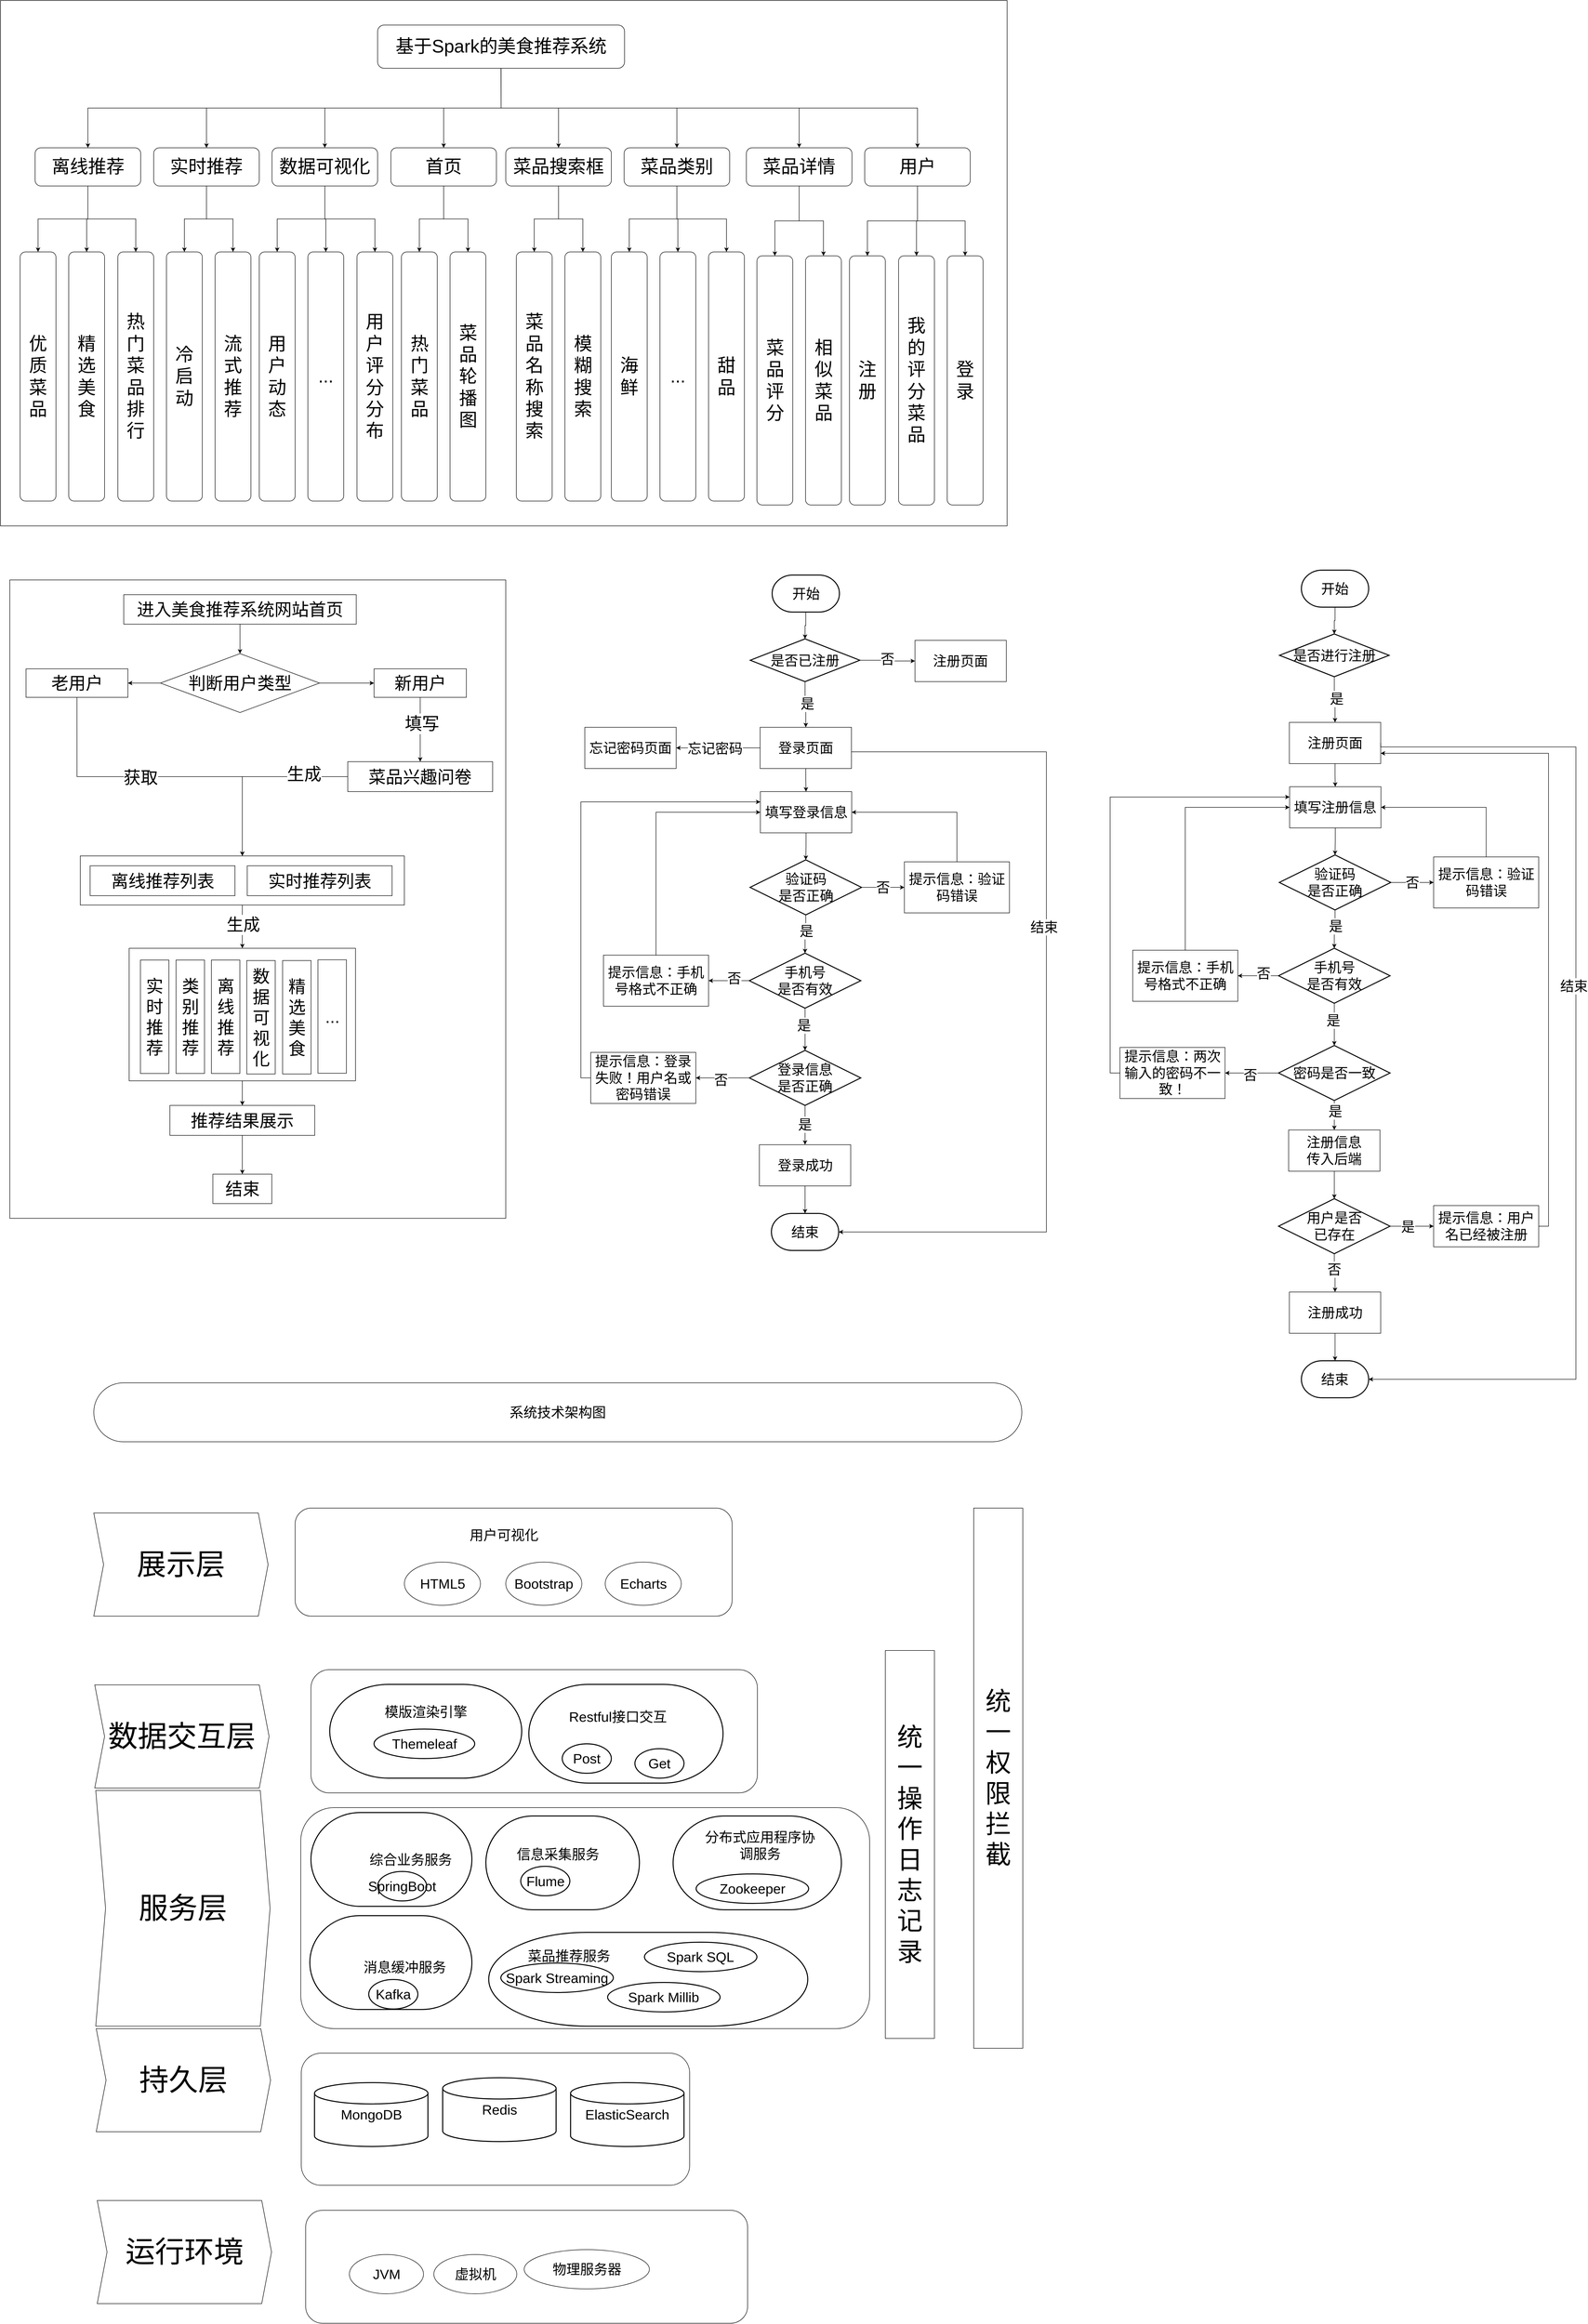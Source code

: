 <mxfile version="22.0.4" type="github">
  <diagram name="第 1 页" id="Mj5Ews41ki1znMXVR-Vp">
    <mxGraphModel dx="9689" dy="3804" grid="1" gridSize="10" guides="1" tooltips="1" connect="1" arrows="1" fold="1" page="1" pageScale="1" pageWidth="827" pageHeight="1169" background="none" math="0" shadow="0">
      <root>
        <mxCell id="0" />
        <mxCell id="1" parent="0" />
        <mxCell id="jOmOR42FHlh-izVVMqKT-5" value="" style="rounded=1;whiteSpace=wrap;html=1;" vertex="1" parent="1">
          <mxGeometry x="-5997.75" y="1169" width="909.25" height="251" as="geometry" />
        </mxCell>
        <mxCell id="3_Ne-6MnNChjOuV6__84-88" value="" style="rounded=0;whiteSpace=wrap;html=1;" parent="1" vertex="1">
          <mxGeometry x="-6611" y="-1050" width="1010" height="1300" as="geometry" />
        </mxCell>
        <mxCell id="3_Ne-6MnNChjOuV6__84-82" style="edgeStyle=orthogonalEdgeStyle;rounded=0;orthogonalLoop=1;jettySize=auto;html=1;exitX=0.5;exitY=1;exitDx=0;exitDy=0;fontSize=40;" parent="1" source="3_Ne-6MnNChjOuV6__84-77" target="3_Ne-6MnNChjOuV6__84-26" edge="1">
          <mxGeometry relative="1" as="geometry" />
        </mxCell>
        <mxCell id="3_Ne-6MnNChjOuV6__84-87" value="生成" style="edgeLabel;html=1;align=center;verticalAlign=middle;resizable=0;points=[];fontSize=34;" parent="3_Ne-6MnNChjOuV6__84-82" vertex="1" connectable="0">
          <mxGeometry x="-0.118" y="1" relative="1" as="geometry">
            <mxPoint y="1" as="offset" />
          </mxGeometry>
        </mxCell>
        <mxCell id="3_Ne-6MnNChjOuV6__84-77" value="" style="rounded=0;whiteSpace=wrap;html=1;" parent="1" vertex="1">
          <mxGeometry x="-6467.5" y="-488" width="660" height="100" as="geometry" />
        </mxCell>
        <mxCell id="3_Ne-6MnNChjOuV6__84-83" style="edgeStyle=orthogonalEdgeStyle;rounded=0;orthogonalLoop=1;jettySize=auto;html=1;exitX=0.5;exitY=1;exitDx=0;exitDy=0;fontSize=40;" parent="1" source="3_Ne-6MnNChjOuV6__84-26" target="3_Ne-6MnNChjOuV6__84-31" edge="1">
          <mxGeometry relative="1" as="geometry" />
        </mxCell>
        <mxCell id="3_Ne-6MnNChjOuV6__84-26" value="" style="rounded=0;whiteSpace=wrap;html=1;" parent="1" vertex="1">
          <mxGeometry x="-6368" y="-300" width="461" height="270" as="geometry" />
        </mxCell>
        <mxCell id="2igFnFL0GFjL6AdHKT34-109" value="" style="rounded=0;whiteSpace=wrap;html=1;" parent="1" vertex="1">
          <mxGeometry x="-6630" y="-2230" width="2050" height="1070" as="geometry" />
        </mxCell>
        <mxCell id="2igFnFL0GFjL6AdHKT34-57" style="edgeStyle=orthogonalEdgeStyle;rounded=0;orthogonalLoop=1;jettySize=auto;html=1;exitX=0.5;exitY=1;exitDx=0;exitDy=0;entryX=0.5;entryY=0;entryDx=0;entryDy=0;endArrow=classic;endFill=1;" parent="1" source="2igFnFL0GFjL6AdHKT34-1" target="2igFnFL0GFjL6AdHKT34-7" edge="1">
          <mxGeometry relative="1" as="geometry" />
        </mxCell>
        <mxCell id="2igFnFL0GFjL6AdHKT34-58" style="edgeStyle=orthogonalEdgeStyle;rounded=0;orthogonalLoop=1;jettySize=auto;html=1;exitX=0.5;exitY=1;exitDx=0;exitDy=0;entryX=0.5;entryY=0;entryDx=0;entryDy=0;endArrow=classic;endFill=1;" parent="1" source="2igFnFL0GFjL6AdHKT34-1" target="2igFnFL0GFjL6AdHKT34-3" edge="1">
          <mxGeometry relative="1" as="geometry" />
        </mxCell>
        <mxCell id="2igFnFL0GFjL6AdHKT34-59" style="edgeStyle=orthogonalEdgeStyle;rounded=0;orthogonalLoop=1;jettySize=auto;html=1;exitX=0.5;exitY=1;exitDx=0;exitDy=0;entryX=0.5;entryY=0;entryDx=0;entryDy=0;" parent="1" source="2igFnFL0GFjL6AdHKT34-1" target="2igFnFL0GFjL6AdHKT34-4" edge="1">
          <mxGeometry relative="1" as="geometry" />
        </mxCell>
        <mxCell id="2igFnFL0GFjL6AdHKT34-61" style="edgeStyle=orthogonalEdgeStyle;rounded=0;orthogonalLoop=1;jettySize=auto;html=1;exitX=0.5;exitY=1;exitDx=0;exitDy=0;entryX=0.5;entryY=0;entryDx=0;entryDy=0;" parent="1" source="2igFnFL0GFjL6AdHKT34-1" target="2igFnFL0GFjL6AdHKT34-6" edge="1">
          <mxGeometry relative="1" as="geometry" />
        </mxCell>
        <mxCell id="2igFnFL0GFjL6AdHKT34-84" style="edgeStyle=orthogonalEdgeStyle;rounded=0;orthogonalLoop=1;jettySize=auto;html=1;exitX=0.5;exitY=1;exitDx=0;exitDy=0;entryX=0.5;entryY=0;entryDx=0;entryDy=0;" parent="1" source="2igFnFL0GFjL6AdHKT34-1" target="2igFnFL0GFjL6AdHKT34-83" edge="1">
          <mxGeometry relative="1" as="geometry" />
        </mxCell>
        <mxCell id="2igFnFL0GFjL6AdHKT34-85" style="edgeStyle=orthogonalEdgeStyle;rounded=0;orthogonalLoop=1;jettySize=auto;html=1;exitX=0.5;exitY=1;exitDx=0;exitDy=0;entryX=0.5;entryY=0;entryDx=0;entryDy=0;" parent="1" source="2igFnFL0GFjL6AdHKT34-1" target="2igFnFL0GFjL6AdHKT34-8" edge="1">
          <mxGeometry relative="1" as="geometry" />
        </mxCell>
        <mxCell id="2igFnFL0GFjL6AdHKT34-86" style="edgeStyle=orthogonalEdgeStyle;rounded=0;orthogonalLoop=1;jettySize=auto;html=1;exitX=0.5;exitY=1;exitDx=0;exitDy=0;" parent="1" source="2igFnFL0GFjL6AdHKT34-1" target="2igFnFL0GFjL6AdHKT34-5" edge="1">
          <mxGeometry relative="1" as="geometry" />
        </mxCell>
        <mxCell id="2igFnFL0GFjL6AdHKT34-94" style="edgeStyle=orthogonalEdgeStyle;rounded=0;orthogonalLoop=1;jettySize=auto;html=1;exitX=0.5;exitY=1;exitDx=0;exitDy=0;entryX=0.5;entryY=0;entryDx=0;entryDy=0;" parent="1" source="2igFnFL0GFjL6AdHKT34-1" target="2igFnFL0GFjL6AdHKT34-87" edge="1">
          <mxGeometry relative="1" as="geometry" />
        </mxCell>
        <mxCell id="2igFnFL0GFjL6AdHKT34-1" value="基于Spark的美食推荐系统" style="rounded=1;whiteSpace=wrap;html=1;flipV=1;fontSize=37;aspect=fixed;" parent="1" vertex="1">
          <mxGeometry x="-5862" y="-2180" width="502.92" height="88" as="geometry" />
        </mxCell>
        <mxCell id="2igFnFL0GFjL6AdHKT34-68" style="edgeStyle=orthogonalEdgeStyle;rounded=0;orthogonalLoop=1;jettySize=auto;html=1;exitX=0.5;exitY=1;exitDx=0;exitDy=0;" parent="1" source="2igFnFL0GFjL6AdHKT34-3" target="2igFnFL0GFjL6AdHKT34-51" edge="1">
          <mxGeometry relative="1" as="geometry" />
        </mxCell>
        <mxCell id="2igFnFL0GFjL6AdHKT34-96" style="edgeStyle=orthogonalEdgeStyle;rounded=0;orthogonalLoop=1;jettySize=auto;html=1;exitX=0.5;exitY=1;exitDx=0;exitDy=0;entryX=0.5;entryY=0;entryDx=0;entryDy=0;" parent="1" source="2igFnFL0GFjL6AdHKT34-3" target="2igFnFL0GFjL6AdHKT34-52" edge="1">
          <mxGeometry relative="1" as="geometry" />
        </mxCell>
        <mxCell id="2igFnFL0GFjL6AdHKT34-3" value="首页" style="rounded=1;whiteSpace=wrap;html=1;fontSize=37;flipH=0;flipV=1;aspect=fixed;" parent="1" vertex="1">
          <mxGeometry x="-5835" y="-1930" width="215" height="77.72" as="geometry" />
        </mxCell>
        <mxCell id="2igFnFL0GFjL6AdHKT34-71" style="edgeStyle=orthogonalEdgeStyle;rounded=0;orthogonalLoop=1;jettySize=auto;html=1;exitX=0.5;exitY=1;exitDx=0;exitDy=0;" parent="1" source="2igFnFL0GFjL6AdHKT34-4" target="2igFnFL0GFjL6AdHKT34-19" edge="1">
          <mxGeometry relative="1" as="geometry" />
        </mxCell>
        <mxCell id="2igFnFL0GFjL6AdHKT34-72" style="edgeStyle=orthogonalEdgeStyle;rounded=0;orthogonalLoop=1;jettySize=auto;html=1;exitX=0.5;exitY=1;exitDx=0;exitDy=0;" parent="1" source="2igFnFL0GFjL6AdHKT34-4" target="2igFnFL0GFjL6AdHKT34-18" edge="1">
          <mxGeometry relative="1" as="geometry" />
        </mxCell>
        <mxCell id="2igFnFL0GFjL6AdHKT34-73" style="edgeStyle=orthogonalEdgeStyle;rounded=0;orthogonalLoop=1;jettySize=auto;html=1;exitX=0.5;exitY=1;exitDx=0;exitDy=0;" parent="1" source="2igFnFL0GFjL6AdHKT34-4" target="2igFnFL0GFjL6AdHKT34-17" edge="1">
          <mxGeometry relative="1" as="geometry" />
        </mxCell>
        <mxCell id="2igFnFL0GFjL6AdHKT34-4" value="离线推荐" style="rounded=1;whiteSpace=wrap;html=1;fontSize=37;flipH=0;flipV=1;aspect=fixed;" parent="1" vertex="1">
          <mxGeometry x="-6559.5" y="-1930" width="215" height="77.72" as="geometry" />
        </mxCell>
        <mxCell id="2igFnFL0GFjL6AdHKT34-74" style="edgeStyle=orthogonalEdgeStyle;rounded=0;orthogonalLoop=1;jettySize=auto;html=1;exitX=0.5;exitY=1;exitDx=0;exitDy=0;entryX=0.5;entryY=0;entryDx=0;entryDy=0;" parent="1" source="2igFnFL0GFjL6AdHKT34-5" target="2igFnFL0GFjL6AdHKT34-41" edge="1">
          <mxGeometry relative="1" as="geometry" />
        </mxCell>
        <mxCell id="2igFnFL0GFjL6AdHKT34-76" style="edgeStyle=orthogonalEdgeStyle;rounded=0;orthogonalLoop=1;jettySize=auto;html=1;exitX=0.5;exitY=1;exitDx=0;exitDy=0;entryX=0.5;entryY=0;entryDx=0;entryDy=0;" parent="1" source="2igFnFL0GFjL6AdHKT34-5" target="2igFnFL0GFjL6AdHKT34-49" edge="1">
          <mxGeometry relative="1" as="geometry" />
        </mxCell>
        <mxCell id="2igFnFL0GFjL6AdHKT34-77" style="edgeStyle=orthogonalEdgeStyle;rounded=0;orthogonalLoop=1;jettySize=auto;html=1;exitX=0.5;exitY=1;exitDx=0;exitDy=0;entryX=0.5;entryY=0;entryDx=0;entryDy=0;" parent="1" source="2igFnFL0GFjL6AdHKT34-5" target="2igFnFL0GFjL6AdHKT34-54" edge="1">
          <mxGeometry relative="1" as="geometry" />
        </mxCell>
        <mxCell id="2igFnFL0GFjL6AdHKT34-5" value="菜品类别" style="rounded=1;whiteSpace=wrap;html=1;fontSize=37;flipH=0;flipV=1;aspect=fixed;" parent="1" vertex="1">
          <mxGeometry x="-5360" y="-1930" width="215" height="77.72" as="geometry" />
        </mxCell>
        <mxCell id="2igFnFL0GFjL6AdHKT34-99" style="edgeStyle=orthogonalEdgeStyle;rounded=0;orthogonalLoop=1;jettySize=auto;html=1;exitX=0.5;exitY=1;exitDx=0;exitDy=0;entryX=0.5;entryY=0;entryDx=0;entryDy=0;" parent="1" source="2igFnFL0GFjL6AdHKT34-6" target="2igFnFL0GFjL6AdHKT34-97" edge="1">
          <mxGeometry relative="1" as="geometry" />
        </mxCell>
        <mxCell id="2igFnFL0GFjL6AdHKT34-100" style="edgeStyle=orthogonalEdgeStyle;rounded=0;orthogonalLoop=1;jettySize=auto;html=1;exitX=0.5;exitY=1;exitDx=0;exitDy=0;" parent="1" source="2igFnFL0GFjL6AdHKT34-6" target="2igFnFL0GFjL6AdHKT34-98" edge="1">
          <mxGeometry relative="1" as="geometry" />
        </mxCell>
        <mxCell id="2igFnFL0GFjL6AdHKT34-6" value="实时推荐" style="rounded=1;whiteSpace=wrap;html=1;fontSize=37;flipH=0;flipV=1;aspect=fixed;" parent="1" vertex="1">
          <mxGeometry x="-6318" y="-1930" width="215" height="77.72" as="geometry" />
        </mxCell>
        <mxCell id="2igFnFL0GFjL6AdHKT34-64" style="edgeStyle=orthogonalEdgeStyle;rounded=0;orthogonalLoop=1;jettySize=auto;html=1;exitX=0.5;exitY=1;exitDx=0;exitDy=0;entryX=0.5;entryY=0;entryDx=0;entryDy=0;" parent="1" source="2igFnFL0GFjL6AdHKT34-7" target="2igFnFL0GFjL6AdHKT34-14" edge="1">
          <mxGeometry relative="1" as="geometry" />
        </mxCell>
        <mxCell id="2igFnFL0GFjL6AdHKT34-65" style="edgeStyle=orthogonalEdgeStyle;rounded=0;orthogonalLoop=1;jettySize=auto;html=1;exitX=0.5;exitY=1;exitDx=0;exitDy=0;entryX=0.5;entryY=0;entryDx=0;entryDy=0;" parent="1" source="2igFnFL0GFjL6AdHKT34-7" target="2igFnFL0GFjL6AdHKT34-34" edge="1">
          <mxGeometry relative="1" as="geometry" />
        </mxCell>
        <mxCell id="2igFnFL0GFjL6AdHKT34-66" style="edgeStyle=orthogonalEdgeStyle;rounded=0;orthogonalLoop=1;jettySize=auto;html=1;exitX=0.5;exitY=1;exitDx=0;exitDy=0;entryX=0.5;entryY=0;entryDx=0;entryDy=0;" parent="1" source="2igFnFL0GFjL6AdHKT34-7" target="2igFnFL0GFjL6AdHKT34-56" edge="1">
          <mxGeometry relative="1" as="geometry" />
        </mxCell>
        <mxCell id="2igFnFL0GFjL6AdHKT34-7" value="数据可视化" style="rounded=1;whiteSpace=wrap;html=1;fontSize=37;flipH=0;flipV=1;aspect=fixed;" parent="1" vertex="1">
          <mxGeometry x="-6077" y="-1930" width="215" height="77.72" as="geometry" />
        </mxCell>
        <mxCell id="2igFnFL0GFjL6AdHKT34-79" style="edgeStyle=orthogonalEdgeStyle;rounded=0;orthogonalLoop=1;jettySize=auto;html=1;exitX=0.5;exitY=1;exitDx=0;exitDy=0;" parent="1" source="2igFnFL0GFjL6AdHKT34-8" target="2igFnFL0GFjL6AdHKT34-45" edge="1">
          <mxGeometry relative="1" as="geometry" />
        </mxCell>
        <mxCell id="2igFnFL0GFjL6AdHKT34-81" style="edgeStyle=orthogonalEdgeStyle;rounded=0;orthogonalLoop=1;jettySize=auto;html=1;exitX=0.5;exitY=1;exitDx=0;exitDy=0;entryX=0.5;entryY=0;entryDx=0;entryDy=0;" parent="1" source="2igFnFL0GFjL6AdHKT34-8" target="2igFnFL0GFjL6AdHKT34-33" edge="1">
          <mxGeometry relative="1" as="geometry" />
        </mxCell>
        <mxCell id="2igFnFL0GFjL6AdHKT34-82" style="edgeStyle=orthogonalEdgeStyle;rounded=0;orthogonalLoop=1;jettySize=auto;html=1;exitX=0.5;exitY=1;exitDx=0;exitDy=0;entryX=0.5;entryY=0;entryDx=0;entryDy=0;" parent="1" source="2igFnFL0GFjL6AdHKT34-8" target="2igFnFL0GFjL6AdHKT34-44" edge="1">
          <mxGeometry relative="1" as="geometry" />
        </mxCell>
        <mxCell id="2igFnFL0GFjL6AdHKT34-8" value="用户" style="rounded=1;whiteSpace=wrap;html=1;fontSize=37;flipH=0;flipV=1;aspect=fixed;" parent="1" vertex="1">
          <mxGeometry x="-4870" y="-1930" width="215" height="77.72" as="geometry" />
        </mxCell>
        <mxCell id="2igFnFL0GFjL6AdHKT34-14" value="用户动态" style="rounded=1;whiteSpace=wrap;html=1;fontSize=37;flipH=1;flipV=0;aspect=fixed;" parent="1" vertex="1">
          <mxGeometry x="-6103" y="-1718" width="73" height="507.4" as="geometry" />
        </mxCell>
        <mxCell id="2igFnFL0GFjL6AdHKT34-17" value="热门菜品排行" style="rounded=1;whiteSpace=wrap;html=1;fontSize=37;flipH=1;flipV=0;aspect=fixed;" parent="1" vertex="1">
          <mxGeometry x="-6391" y="-1718" width="73" height="507.4" as="geometry" />
        </mxCell>
        <mxCell id="2igFnFL0GFjL6AdHKT34-18" value="精选美食" style="rounded=1;whiteSpace=wrap;html=1;fontSize=37;flipH=1;flipV=0;aspect=fixed;" parent="1" vertex="1">
          <mxGeometry x="-6491" y="-1718" width="73" height="507.4" as="geometry" />
        </mxCell>
        <mxCell id="2igFnFL0GFjL6AdHKT34-19" value="优质菜品" style="rounded=1;whiteSpace=wrap;html=1;fontSize=37;flipH=1;flipV=0;aspect=fixed;" parent="1" vertex="1">
          <mxGeometry x="-6590" y="-1718" width="73" height="507.4" as="geometry" />
        </mxCell>
        <mxCell id="2igFnFL0GFjL6AdHKT34-33" value="我的评分菜品" style="rounded=1;whiteSpace=wrap;html=1;fontSize=37;flipH=1;flipV=0;aspect=fixed;" parent="1" vertex="1">
          <mxGeometry x="-4801" y="-1710" width="73" height="507.4" as="geometry" />
        </mxCell>
        <mxCell id="2igFnFL0GFjL6AdHKT34-34" value="..." style="rounded=1;whiteSpace=wrap;html=1;fontSize=37;flipH=1;flipV=0;aspect=fixed;" parent="1" vertex="1">
          <mxGeometry x="-6004" y="-1718" width="73" height="507.4" as="geometry" />
        </mxCell>
        <mxCell id="2igFnFL0GFjL6AdHKT34-41" value="海鲜" style="rounded=1;whiteSpace=wrap;html=1;fontSize=37;flipH=1;flipV=0;aspect=fixed;" parent="1" vertex="1">
          <mxGeometry x="-5386" y="-1718" width="73" height="507.4" as="geometry" />
        </mxCell>
        <mxCell id="2igFnFL0GFjL6AdHKT34-44" value="登录" style="rounded=1;whiteSpace=wrap;html=1;fontSize=37;flipH=1;flipV=0;aspect=fixed;" parent="1" vertex="1">
          <mxGeometry x="-4702" y="-1710" width="73" height="507.4" as="geometry" />
        </mxCell>
        <mxCell id="2igFnFL0GFjL6AdHKT34-45" value="注册" style="rounded=1;whiteSpace=wrap;html=1;fontSize=37;flipH=1;flipV=0;aspect=fixed;" parent="1" vertex="1">
          <mxGeometry x="-4901" y="-1710" width="73" height="507.4" as="geometry" />
        </mxCell>
        <mxCell id="2igFnFL0GFjL6AdHKT34-49" value="..." style="rounded=1;whiteSpace=wrap;html=1;fontSize=37;flipH=1;flipV=0;aspect=fixed;" parent="1" vertex="1">
          <mxGeometry x="-5287" y="-1718" width="73" height="507.4" as="geometry" />
        </mxCell>
        <mxCell id="2igFnFL0GFjL6AdHKT34-51" value="热门菜品" style="rounded=1;whiteSpace=wrap;html=1;fontSize=37;flipH=1;flipV=0;aspect=fixed;" parent="1" vertex="1">
          <mxGeometry x="-5813.5" y="-1718" width="73" height="507.4" as="geometry" />
        </mxCell>
        <mxCell id="2igFnFL0GFjL6AdHKT34-52" value="菜品轮播图" style="rounded=1;whiteSpace=wrap;html=1;fontSize=37;flipH=1;flipV=0;aspect=fixed;" parent="1" vertex="1">
          <mxGeometry x="-5714.5" y="-1718" width="73" height="507.4" as="geometry" />
        </mxCell>
        <mxCell id="2igFnFL0GFjL6AdHKT34-54" value="甜品" style="rounded=1;whiteSpace=wrap;html=1;fontSize=37;flipH=1;flipV=0;aspect=fixed;" parent="1" vertex="1">
          <mxGeometry x="-5188" y="-1718" width="73" height="507.4" as="geometry" />
        </mxCell>
        <mxCell id="2igFnFL0GFjL6AdHKT34-56" value="用户评分分布" style="rounded=1;whiteSpace=wrap;html=1;fontSize=37;flipH=1;flipV=0;aspect=fixed;" parent="1" vertex="1">
          <mxGeometry x="-5904" y="-1718" width="73" height="507.4" as="geometry" />
        </mxCell>
        <mxCell id="2igFnFL0GFjL6AdHKT34-104" style="edgeStyle=orthogonalEdgeStyle;rounded=0;orthogonalLoop=1;jettySize=auto;html=1;exitX=0.5;exitY=1;exitDx=0;exitDy=0;entryX=0.5;entryY=0;entryDx=0;entryDy=0;" parent="1" source="2igFnFL0GFjL6AdHKT34-83" target="2igFnFL0GFjL6AdHKT34-102" edge="1">
          <mxGeometry relative="1" as="geometry" />
        </mxCell>
        <mxCell id="2igFnFL0GFjL6AdHKT34-107" style="edgeStyle=orthogonalEdgeStyle;rounded=0;orthogonalLoop=1;jettySize=auto;html=1;exitX=0.5;exitY=1;exitDx=0;exitDy=0;entryX=0.5;entryY=0;entryDx=0;entryDy=0;" parent="1" source="2igFnFL0GFjL6AdHKT34-83" target="2igFnFL0GFjL6AdHKT34-103" edge="1">
          <mxGeometry relative="1" as="geometry" />
        </mxCell>
        <mxCell id="2igFnFL0GFjL6AdHKT34-83" value="菜品搜索框" style="rounded=1;whiteSpace=wrap;html=1;fontSize=37;flipH=0;flipV=1;aspect=fixed;" parent="1" vertex="1">
          <mxGeometry x="-5601" y="-1930" width="215" height="77.72" as="geometry" />
        </mxCell>
        <mxCell id="2igFnFL0GFjL6AdHKT34-90" style="edgeStyle=orthogonalEdgeStyle;rounded=0;orthogonalLoop=1;jettySize=auto;html=1;exitX=0.5;exitY=1;exitDx=0;exitDy=0;entryX=0.5;entryY=0;entryDx=0;entryDy=0;" parent="1" source="2igFnFL0GFjL6AdHKT34-87" target="2igFnFL0GFjL6AdHKT34-88" edge="1">
          <mxGeometry relative="1" as="geometry" />
        </mxCell>
        <mxCell id="2igFnFL0GFjL6AdHKT34-91" style="edgeStyle=orthogonalEdgeStyle;rounded=0;orthogonalLoop=1;jettySize=auto;html=1;exitX=0.5;exitY=1;exitDx=0;exitDy=0;" parent="1" source="2igFnFL0GFjL6AdHKT34-87" target="2igFnFL0GFjL6AdHKT34-89" edge="1">
          <mxGeometry relative="1" as="geometry" />
        </mxCell>
        <mxCell id="2igFnFL0GFjL6AdHKT34-87" value="菜品详情" style="rounded=1;whiteSpace=wrap;html=1;fontSize=37;flipH=0;flipV=1;aspect=fixed;" parent="1" vertex="1">
          <mxGeometry x="-5111" y="-1930" width="215" height="77.72" as="geometry" />
        </mxCell>
        <mxCell id="2igFnFL0GFjL6AdHKT34-88" value="菜品评分" style="rounded=1;whiteSpace=wrap;html=1;fontSize=37;flipH=1;flipV=0;aspect=fixed;" parent="1" vertex="1">
          <mxGeometry x="-5089.5" y="-1710" width="73" height="507.4" as="geometry" />
        </mxCell>
        <mxCell id="2igFnFL0GFjL6AdHKT34-89" value="相似菜品" style="rounded=1;whiteSpace=wrap;html=1;fontSize=37;flipH=1;flipV=0;aspect=fixed;" parent="1" vertex="1">
          <mxGeometry x="-4990.5" y="-1710" width="73" height="507.4" as="geometry" />
        </mxCell>
        <mxCell id="2igFnFL0GFjL6AdHKT34-97" value="冷启动" style="rounded=1;whiteSpace=wrap;html=1;fontSize=37;flipH=1;flipV=0;aspect=fixed;" parent="1" vertex="1">
          <mxGeometry x="-6292" y="-1718" width="73" height="507.4" as="geometry" />
        </mxCell>
        <mxCell id="2igFnFL0GFjL6AdHKT34-98" value="流式推荐" style="rounded=1;whiteSpace=wrap;html=1;fontSize=37;flipH=1;flipV=0;aspect=fixed;" parent="1" vertex="1">
          <mxGeometry x="-6193" y="-1718" width="73" height="507.4" as="geometry" />
        </mxCell>
        <mxCell id="2igFnFL0GFjL6AdHKT34-102" value="菜品名称搜索" style="rounded=1;whiteSpace=wrap;html=1;fontSize=37;flipH=1;flipV=0;aspect=fixed;" parent="1" vertex="1">
          <mxGeometry x="-5579.5" y="-1718" width="73" height="507.4" as="geometry" />
        </mxCell>
        <mxCell id="2igFnFL0GFjL6AdHKT34-103" value="模糊搜索" style="rounded=1;whiteSpace=wrap;html=1;fontSize=37;flipH=1;flipV=0;aspect=fixed;" parent="1" vertex="1">
          <mxGeometry x="-5480.5" y="-1718" width="73" height="507.4" as="geometry" />
        </mxCell>
        <mxCell id="3_Ne-6MnNChjOuV6__84-13" style="edgeStyle=orthogonalEdgeStyle;rounded=0;orthogonalLoop=1;jettySize=auto;html=1;exitX=0.5;exitY=1;exitDx=0;exitDy=0;entryX=0.5;entryY=0;entryDx=0;entryDy=0;fontSize=40;" parent="1" source="3_Ne-6MnNChjOuV6__84-1" target="3_Ne-6MnNChjOuV6__84-2" edge="1">
          <mxGeometry relative="1" as="geometry" />
        </mxCell>
        <mxCell id="3_Ne-6MnNChjOuV6__84-1" value="&lt;font style=&quot;font-size: 35px;&quot;&gt;进入美食推荐系统网站首页&lt;/font&gt;" style="rounded=0;whiteSpace=wrap;html=1;fontSize=35;" parent="1" vertex="1">
          <mxGeometry x="-6379" y="-1020" width="473.5" height="60" as="geometry" />
        </mxCell>
        <mxCell id="3_Ne-6MnNChjOuV6__84-14" style="edgeStyle=orthogonalEdgeStyle;rounded=0;orthogonalLoop=1;jettySize=auto;html=1;exitX=1;exitY=0.5;exitDx=0;exitDy=0;entryX=0;entryY=0.5;entryDx=0;entryDy=0;fontSize=40;" parent="1" source="3_Ne-6MnNChjOuV6__84-2" target="3_Ne-6MnNChjOuV6__84-4" edge="1">
          <mxGeometry relative="1" as="geometry" />
        </mxCell>
        <mxCell id="3_Ne-6MnNChjOuV6__84-15" style="edgeStyle=orthogonalEdgeStyle;rounded=0;orthogonalLoop=1;jettySize=auto;html=1;exitX=0;exitY=0.5;exitDx=0;exitDy=0;entryX=1;entryY=0.5;entryDx=0;entryDy=0;fontSize=40;" parent="1" source="3_Ne-6MnNChjOuV6__84-2" target="3_Ne-6MnNChjOuV6__84-3" edge="1">
          <mxGeometry relative="1" as="geometry" />
        </mxCell>
        <mxCell id="3_Ne-6MnNChjOuV6__84-2" value="判断用户类型" style="rhombus;whiteSpace=wrap;html=1;fontSize=35;" parent="1" vertex="1">
          <mxGeometry x="-6304.25" y="-900" width="324" height="120" as="geometry" />
        </mxCell>
        <mxCell id="3_Ne-6MnNChjOuV6__84-79" style="edgeStyle=orthogonalEdgeStyle;rounded=0;orthogonalLoop=1;jettySize=auto;html=1;exitX=0.5;exitY=1;exitDx=0;exitDy=0;entryX=0.5;entryY=0;entryDx=0;entryDy=0;fontSize=40;" parent="1" source="3_Ne-6MnNChjOuV6__84-3" target="3_Ne-6MnNChjOuV6__84-77" edge="1">
          <mxGeometry relative="1" as="geometry" />
        </mxCell>
        <mxCell id="3_Ne-6MnNChjOuV6__84-80" value="获取" style="edgeLabel;html=1;align=center;verticalAlign=middle;resizable=0;points=[];fontSize=35;" parent="3_Ne-6MnNChjOuV6__84-79" vertex="1" connectable="0">
          <mxGeometry x="-0.121" y="-1" relative="1" as="geometry">
            <mxPoint as="offset" />
          </mxGeometry>
        </mxCell>
        <mxCell id="3_Ne-6MnNChjOuV6__84-3" value="老用户" style="rounded=0;whiteSpace=wrap;html=1;fontSize=35;" parent="1" vertex="1">
          <mxGeometry x="-6578" y="-869" width="207.5" height="58" as="geometry" />
        </mxCell>
        <mxCell id="3_Ne-6MnNChjOuV6__84-44" style="edgeStyle=orthogonalEdgeStyle;rounded=0;orthogonalLoop=1;jettySize=auto;html=1;exitX=0.5;exitY=1;exitDx=0;exitDy=0;entryX=0.5;entryY=0;entryDx=0;entryDy=0;fontSize=40;" parent="1" source="3_Ne-6MnNChjOuV6__84-4" target="3_Ne-6MnNChjOuV6__84-11" edge="1">
          <mxGeometry relative="1" as="geometry" />
        </mxCell>
        <mxCell id="3_Ne-6MnNChjOuV6__84-55" value="&lt;font style=&quot;font-size: 35px;&quot;&gt;填写&lt;/font&gt;" style="edgeLabel;html=1;align=center;verticalAlign=middle;resizable=0;points=[];fontSize=35;" parent="3_Ne-6MnNChjOuV6__84-44" vertex="1" connectable="0">
          <mxGeometry x="-0.194" y="3" relative="1" as="geometry">
            <mxPoint as="offset" />
          </mxGeometry>
        </mxCell>
        <mxCell id="3_Ne-6MnNChjOuV6__84-4" value="新用户" style="rounded=0;whiteSpace=wrap;html=1;fontSize=35;" parent="1" vertex="1">
          <mxGeometry x="-5869.25" y="-869" width="188" height="58" as="geometry" />
        </mxCell>
        <mxCell id="3_Ne-6MnNChjOuV6__84-5" value="离线推荐列表" style="rounded=0;whiteSpace=wrap;html=1;fontSize=35;" parent="1" vertex="1">
          <mxGeometry x="-6447.5" y="-468" width="295" height="61" as="geometry" />
        </mxCell>
        <mxCell id="3_Ne-6MnNChjOuV6__84-6" value="实时推荐列表" style="rounded=0;whiteSpace=wrap;html=1;fontSize=35;" parent="1" vertex="1">
          <mxGeometry x="-6127.5" y="-468" width="295" height="61" as="geometry" />
        </mxCell>
        <mxCell id="3_Ne-6MnNChjOuV6__84-7" value="实时推荐" style="rounded=0;whiteSpace=wrap;html=1;fontSize=35;flipH=1;flipV=1;" parent="1" vertex="1">
          <mxGeometry x="-6345" y="-276" width="58" height="231" as="geometry" />
        </mxCell>
        <mxCell id="3_Ne-6MnNChjOuV6__84-8" value="离线推荐" style="rounded=0;whiteSpace=wrap;html=1;fontSize=35;flipH=1;flipV=1;" parent="1" vertex="1">
          <mxGeometry x="-6200.5" y="-276" width="58" height="231" as="geometry" />
        </mxCell>
        <mxCell id="3_Ne-6MnNChjOuV6__84-9" value="类别推荐" style="rounded=0;whiteSpace=wrap;html=1;fontSize=35;flipH=1;flipV=1;" parent="1" vertex="1">
          <mxGeometry x="-6272.5" y="-276" width="58" height="231" as="geometry" />
        </mxCell>
        <mxCell id="3_Ne-6MnNChjOuV6__84-10" value="数据可视化" style="rounded=0;whiteSpace=wrap;html=1;fontSize=35;flipH=1;flipV=1;" parent="1" vertex="1">
          <mxGeometry x="-6128.5" y="-275" width="58" height="231" as="geometry" />
        </mxCell>
        <mxCell id="3_Ne-6MnNChjOuV6__84-78" style="edgeStyle=orthogonalEdgeStyle;rounded=0;orthogonalLoop=1;jettySize=auto;html=1;exitX=0;exitY=0.5;exitDx=0;exitDy=0;entryX=0.5;entryY=0;entryDx=0;entryDy=0;fontSize=40;" parent="1" source="3_Ne-6MnNChjOuV6__84-11" target="3_Ne-6MnNChjOuV6__84-77" edge="1">
          <mxGeometry relative="1" as="geometry" />
        </mxCell>
        <mxCell id="3_Ne-6MnNChjOuV6__84-81" value="生成" style="edgeLabel;html=1;align=center;verticalAlign=middle;resizable=0;points=[];fontSize=35;" parent="3_Ne-6MnNChjOuV6__84-78" vertex="1" connectable="0">
          <mxGeometry x="-0.524" y="-6" relative="1" as="geometry">
            <mxPoint as="offset" />
          </mxGeometry>
        </mxCell>
        <mxCell id="3_Ne-6MnNChjOuV6__84-11" value="菜品兴趣问卷" style="rounded=0;whiteSpace=wrap;html=1;fontSize=35;" parent="1" vertex="1">
          <mxGeometry x="-5922.75" y="-680" width="295" height="61" as="geometry" />
        </mxCell>
        <mxCell id="3_Ne-6MnNChjOuV6__84-86" style="edgeStyle=orthogonalEdgeStyle;rounded=0;orthogonalLoop=1;jettySize=auto;html=1;exitX=0.5;exitY=1;exitDx=0;exitDy=0;fontSize=40;" parent="1" source="3_Ne-6MnNChjOuV6__84-31" target="3_Ne-6MnNChjOuV6__84-32" edge="1">
          <mxGeometry relative="1" as="geometry" />
        </mxCell>
        <mxCell id="3_Ne-6MnNChjOuV6__84-31" value="推荐结果展示" style="rounded=0;whiteSpace=wrap;html=1;fontSize=35;" parent="1" vertex="1">
          <mxGeometry x="-6285" y="20" width="295" height="61" as="geometry" />
        </mxCell>
        <mxCell id="3_Ne-6MnNChjOuV6__84-32" value="结束" style="rounded=0;whiteSpace=wrap;html=1;fontSize=35;" parent="1" vertex="1">
          <mxGeometry x="-6197.5" y="160" width="120" height="60" as="geometry" />
        </mxCell>
        <mxCell id="3_Ne-6MnNChjOuV6__84-53" value="精选美食" style="rounded=0;whiteSpace=wrap;html=1;fontSize=35;flipH=1;flipV=1;" parent="1" vertex="1">
          <mxGeometry x="-6055.5" y="-275" width="58" height="231" as="geometry" />
        </mxCell>
        <mxCell id="3_Ne-6MnNChjOuV6__84-54" value="..." style="rounded=0;whiteSpace=wrap;html=1;fontSize=35;flipH=1;flipV=1;" parent="1" vertex="1">
          <mxGeometry x="-5983.5" y="-276.5" width="58" height="231" as="geometry" />
        </mxCell>
        <mxCell id="fKkeEkLKrAvYsSLkhtd2-1" value="开始" style="strokeWidth=2;html=1;shape=mxgraph.flowchart.terminator;whiteSpace=wrap;fontSize=28;aspect=fixed;" parent="1" vertex="1">
          <mxGeometry x="-5058.5" y="-1060" width="137" height="75.4" as="geometry" />
        </mxCell>
        <mxCell id="fKkeEkLKrAvYsSLkhtd2-7" style="edgeStyle=orthogonalEdgeStyle;rounded=0;orthogonalLoop=1;jettySize=auto;html=1;exitX=0.5;exitY=1;exitDx=0;exitDy=0;exitPerimeter=0;" parent="1" source="fKkeEkLKrAvYsSLkhtd2-2" target="fKkeEkLKrAvYsSLkhtd2-3" edge="1">
          <mxGeometry relative="1" as="geometry" />
        </mxCell>
        <mxCell id="fKkeEkLKrAvYsSLkhtd2-63" value="是" style="edgeLabel;html=1;align=center;verticalAlign=middle;resizable=0;points=[];fontSize=28;" parent="fKkeEkLKrAvYsSLkhtd2-7" vertex="1" connectable="0">
          <mxGeometry x="0.017" y="4" relative="1" as="geometry">
            <mxPoint x="-1" y="-2" as="offset" />
          </mxGeometry>
        </mxCell>
        <mxCell id="fKkeEkLKrAvYsSLkhtd2-10" style="edgeStyle=orthogonalEdgeStyle;rounded=0;orthogonalLoop=1;jettySize=auto;html=1;exitX=1;exitY=0.5;exitDx=0;exitDy=0;exitPerimeter=0;" parent="1" source="fKkeEkLKrAvYsSLkhtd2-2" target="fKkeEkLKrAvYsSLkhtd2-9" edge="1">
          <mxGeometry relative="1" as="geometry" />
        </mxCell>
        <mxCell id="fKkeEkLKrAvYsSLkhtd2-11" value="否" style="edgeLabel;html=1;align=center;verticalAlign=middle;resizable=0;points=[];fontSize=28;" parent="fKkeEkLKrAvYsSLkhtd2-10" vertex="1" connectable="0">
          <mxGeometry x="0.02" y="4" relative="1" as="geometry">
            <mxPoint x="-1" as="offset" />
          </mxGeometry>
        </mxCell>
        <mxCell id="fKkeEkLKrAvYsSLkhtd2-2" value="是否已注册" style="strokeWidth=2;html=1;shape=mxgraph.flowchart.decision;whiteSpace=wrap;fontSize=28;" parent="1" vertex="1">
          <mxGeometry x="-5103" y="-930" width="223" height="87" as="geometry" />
        </mxCell>
        <mxCell id="fKkeEkLKrAvYsSLkhtd2-16" style="edgeStyle=orthogonalEdgeStyle;rounded=0;orthogonalLoop=1;jettySize=auto;html=1;exitX=0.5;exitY=1;exitDx=0;exitDy=0;entryX=0.5;entryY=0;entryDx=0;entryDy=0;" parent="1" source="fKkeEkLKrAvYsSLkhtd2-3" target="fKkeEkLKrAvYsSLkhtd2-15" edge="1">
          <mxGeometry relative="1" as="geometry" />
        </mxCell>
        <mxCell id="fKkeEkLKrAvYsSLkhtd2-65" style="edgeStyle=orthogonalEdgeStyle;rounded=0;orthogonalLoop=1;jettySize=auto;html=1;exitX=0;exitY=0.5;exitDx=0;exitDy=0;entryX=1;entryY=0.5;entryDx=0;entryDy=0;" parent="1" source="fKkeEkLKrAvYsSLkhtd2-3" target="fKkeEkLKrAvYsSLkhtd2-46" edge="1">
          <mxGeometry relative="1" as="geometry" />
        </mxCell>
        <mxCell id="fKkeEkLKrAvYsSLkhtd2-66" value="忘记密码" style="edgeLabel;html=1;align=center;verticalAlign=middle;resizable=0;points=[];fontSize=28;" parent="fKkeEkLKrAvYsSLkhtd2-65" vertex="1" connectable="0">
          <mxGeometry x="0.076" y="1" relative="1" as="geometry">
            <mxPoint as="offset" />
          </mxGeometry>
        </mxCell>
        <mxCell id="fKkeEkLKrAvYsSLkhtd2-3" value="登录页面" style="rounded=0;whiteSpace=wrap;html=1;fontSize=28;" parent="1" vertex="1">
          <mxGeometry x="-5083" y="-750" width="186" height="84" as="geometry" />
        </mxCell>
        <mxCell id="fKkeEkLKrAvYsSLkhtd2-4" value="结束" style="strokeWidth=2;html=1;shape=mxgraph.flowchart.terminator;whiteSpace=wrap;fontSize=28;aspect=fixed;" parent="1" vertex="1">
          <mxGeometry x="-5060" y="240" width="137" height="75.4" as="geometry" />
        </mxCell>
        <mxCell id="fKkeEkLKrAvYsSLkhtd2-9" value="注册页面" style="rounded=0;whiteSpace=wrap;html=1;fontSize=28;" parent="1" vertex="1">
          <mxGeometry x="-4767.6" y="-927" width="186" height="84" as="geometry" />
        </mxCell>
        <mxCell id="fKkeEkLKrAvYsSLkhtd2-38" style="edgeStyle=orthogonalEdgeStyle;rounded=0;orthogonalLoop=1;jettySize=auto;html=1;exitX=0.5;exitY=1;exitDx=0;exitDy=0;" parent="1" source="fKkeEkLKrAvYsSLkhtd2-15" target="fKkeEkLKrAvYsSLkhtd2-18" edge="1">
          <mxGeometry relative="1" as="geometry" />
        </mxCell>
        <mxCell id="fKkeEkLKrAvYsSLkhtd2-15" value="填写登录信息" style="rounded=0;whiteSpace=wrap;html=1;fontSize=28;" parent="1" vertex="1">
          <mxGeometry x="-5082.5" y="-619" width="186" height="84" as="geometry" />
        </mxCell>
        <mxCell id="fKkeEkLKrAvYsSLkhtd2-43" style="edgeStyle=orthogonalEdgeStyle;rounded=0;orthogonalLoop=1;jettySize=auto;html=1;exitX=1;exitY=0.5;exitDx=0;exitDy=0;exitPerimeter=0;entryX=0;entryY=0.5;entryDx=0;entryDy=0;" parent="1" source="fKkeEkLKrAvYsSLkhtd2-18" target="fKkeEkLKrAvYsSLkhtd2-42" edge="1">
          <mxGeometry relative="1" as="geometry" />
        </mxCell>
        <mxCell id="fKkeEkLKrAvYsSLkhtd2-44" value="否" style="edgeLabel;html=1;align=center;verticalAlign=middle;resizable=0;points=[];fontSize=28;" parent="fKkeEkLKrAvYsSLkhtd2-43" vertex="1" connectable="0">
          <mxGeometry x="0.004" relative="1" as="geometry">
            <mxPoint x="-1" as="offset" />
          </mxGeometry>
        </mxCell>
        <mxCell id="fKkeEkLKrAvYsSLkhtd2-18" value="验证码&lt;br style=&quot;border-color: var(--border-color);&quot;&gt;是否正确" style="strokeWidth=2;html=1;shape=mxgraph.flowchart.decision;whiteSpace=wrap;fontSize=28;" parent="1" vertex="1">
          <mxGeometry x="-5103.5" y="-480" width="227" height="112" as="geometry" />
        </mxCell>
        <mxCell id="fKkeEkLKrAvYsSLkhtd2-36" style="edgeStyle=orthogonalEdgeStyle;rounded=0;orthogonalLoop=1;jettySize=auto;html=1;exitX=0.5;exitY=1;exitDx=0;exitDy=0;exitPerimeter=0;" parent="1" source="fKkeEkLKrAvYsSLkhtd2-30" target="fKkeEkLKrAvYsSLkhtd2-31" edge="1">
          <mxGeometry relative="1" as="geometry" />
        </mxCell>
        <mxCell id="fKkeEkLKrAvYsSLkhtd2-40" value="是" style="edgeLabel;html=1;align=center;verticalAlign=middle;resizable=0;points=[];fontSize=28;" parent="fKkeEkLKrAvYsSLkhtd2-36" vertex="1" connectable="0">
          <mxGeometry x="-0.16" y="-3" relative="1" as="geometry">
            <mxPoint y="-1" as="offset" />
          </mxGeometry>
        </mxCell>
        <mxCell id="fKkeEkLKrAvYsSLkhtd2-49" style="edgeStyle=orthogonalEdgeStyle;rounded=0;orthogonalLoop=1;jettySize=auto;html=1;exitX=0;exitY=0.5;exitDx=0;exitDy=0;exitPerimeter=0;entryX=1;entryY=0.5;entryDx=0;entryDy=0;" parent="1" source="fKkeEkLKrAvYsSLkhtd2-30" target="fKkeEkLKrAvYsSLkhtd2-48" edge="1">
          <mxGeometry relative="1" as="geometry" />
        </mxCell>
        <mxCell id="fKkeEkLKrAvYsSLkhtd2-52" value="否" style="edgeLabel;html=1;align=center;verticalAlign=middle;resizable=0;points=[];fontSize=28;" parent="fKkeEkLKrAvYsSLkhtd2-49" vertex="1" connectable="0">
          <mxGeometry x="-0.222" y="-5" relative="1" as="geometry">
            <mxPoint x="1" as="offset" />
          </mxGeometry>
        </mxCell>
        <mxCell id="fKkeEkLKrAvYsSLkhtd2-30" value="手机号&lt;br style=&quot;border-color: var(--border-color);&quot;&gt;是否有效" style="strokeWidth=2;html=1;shape=mxgraph.flowchart.decision;whiteSpace=wrap;fontSize=28;" parent="1" vertex="1">
          <mxGeometry x="-5105" y="-290" width="227" height="112" as="geometry" />
        </mxCell>
        <mxCell id="fKkeEkLKrAvYsSLkhtd2-33" style="edgeStyle=orthogonalEdgeStyle;rounded=0;orthogonalLoop=1;jettySize=auto;html=1;exitX=0.5;exitY=1;exitDx=0;exitDy=0;exitPerimeter=0;" parent="1" source="fKkeEkLKrAvYsSLkhtd2-31" target="fKkeEkLKrAvYsSLkhtd2-32" edge="1">
          <mxGeometry relative="1" as="geometry" />
        </mxCell>
        <mxCell id="fKkeEkLKrAvYsSLkhtd2-64" value="是" style="edgeLabel;html=1;align=center;verticalAlign=middle;resizable=0;points=[];fontSize=28;" parent="fKkeEkLKrAvYsSLkhtd2-33" vertex="1" connectable="0">
          <mxGeometry x="-0.043" y="-1" relative="1" as="geometry">
            <mxPoint as="offset" />
          </mxGeometry>
        </mxCell>
        <mxCell id="fKkeEkLKrAvYsSLkhtd2-54" style="edgeStyle=orthogonalEdgeStyle;rounded=0;orthogonalLoop=1;jettySize=auto;html=1;exitX=0;exitY=0.5;exitDx=0;exitDy=0;exitPerimeter=0;" parent="1" source="fKkeEkLKrAvYsSLkhtd2-31" target="fKkeEkLKrAvYsSLkhtd2-53" edge="1">
          <mxGeometry relative="1" as="geometry" />
        </mxCell>
        <mxCell id="fKkeEkLKrAvYsSLkhtd2-55" value="否" style="edgeLabel;html=1;align=center;verticalAlign=middle;resizable=0;points=[];fontSize=28;" parent="fKkeEkLKrAvYsSLkhtd2-54" vertex="1" connectable="0">
          <mxGeometry x="0.044" y="4" relative="1" as="geometry">
            <mxPoint x="-1" as="offset" />
          </mxGeometry>
        </mxCell>
        <mxCell id="fKkeEkLKrAvYsSLkhtd2-31" value="登录信息&lt;br&gt;是否正确" style="strokeWidth=2;html=1;shape=mxgraph.flowchart.decision;whiteSpace=wrap;fontSize=28;" parent="1" vertex="1">
          <mxGeometry x="-5105" y="-92" width="227" height="112" as="geometry" />
        </mxCell>
        <mxCell id="fKkeEkLKrAvYsSLkhtd2-34" style="edgeStyle=orthogonalEdgeStyle;rounded=0;orthogonalLoop=1;jettySize=auto;html=1;exitX=0.5;exitY=1;exitDx=0;exitDy=0;" parent="1" source="fKkeEkLKrAvYsSLkhtd2-32" target="fKkeEkLKrAvYsSLkhtd2-4" edge="1">
          <mxGeometry relative="1" as="geometry" />
        </mxCell>
        <mxCell id="fKkeEkLKrAvYsSLkhtd2-32" value="登录成功" style="rounded=0;whiteSpace=wrap;html=1;fontSize=28;" parent="1" vertex="1">
          <mxGeometry x="-5084.5" y="100" width="186" height="84" as="geometry" />
        </mxCell>
        <mxCell id="fKkeEkLKrAvYsSLkhtd2-35" style="edgeStyle=orthogonalEdgeStyle;rounded=0;orthogonalLoop=1;jettySize=auto;html=1;exitX=0.5;exitY=1;exitDx=0;exitDy=0;exitPerimeter=0;entryX=0.5;entryY=0;entryDx=0;entryDy=0;entryPerimeter=0;" parent="1" source="fKkeEkLKrAvYsSLkhtd2-18" target="fKkeEkLKrAvYsSLkhtd2-30" edge="1">
          <mxGeometry relative="1" as="geometry" />
        </mxCell>
        <mxCell id="fKkeEkLKrAvYsSLkhtd2-39" value="是" style="edgeLabel;html=1;align=center;verticalAlign=middle;resizable=0;points=[];fontSize=28;" parent="fKkeEkLKrAvYsSLkhtd2-35" vertex="1" connectable="0">
          <mxGeometry x="-0.152" y="1" relative="1" as="geometry">
            <mxPoint y="-1" as="offset" />
          </mxGeometry>
        </mxCell>
        <mxCell id="fKkeEkLKrAvYsSLkhtd2-45" style="edgeStyle=orthogonalEdgeStyle;rounded=0;orthogonalLoop=1;jettySize=auto;html=1;exitX=0.5;exitY=0;exitDx=0;exitDy=0;entryX=1;entryY=0.5;entryDx=0;entryDy=0;" parent="1" source="fKkeEkLKrAvYsSLkhtd2-42" target="fKkeEkLKrAvYsSLkhtd2-15" edge="1">
          <mxGeometry relative="1" as="geometry" />
        </mxCell>
        <mxCell id="fKkeEkLKrAvYsSLkhtd2-42" value="提示信息：验证码错误" style="rounded=0;whiteSpace=wrap;html=1;fontSize=28;" parent="1" vertex="1">
          <mxGeometry x="-4789.2" y="-476" width="214" height="104" as="geometry" />
        </mxCell>
        <mxCell id="fKkeEkLKrAvYsSLkhtd2-46" value="忘记密码页面" style="rounded=0;whiteSpace=wrap;html=1;fontSize=28;" parent="1" vertex="1">
          <mxGeometry x="-5440" y="-750" width="186" height="84" as="geometry" />
        </mxCell>
        <mxCell id="fKkeEkLKrAvYsSLkhtd2-50" style="edgeStyle=orthogonalEdgeStyle;rounded=0;orthogonalLoop=1;jettySize=auto;html=1;exitX=0.5;exitY=0;exitDx=0;exitDy=0;entryX=0;entryY=0.5;entryDx=0;entryDy=0;" parent="1" source="fKkeEkLKrAvYsSLkhtd2-48" target="fKkeEkLKrAvYsSLkhtd2-15" edge="1">
          <mxGeometry relative="1" as="geometry" />
        </mxCell>
        <mxCell id="fKkeEkLKrAvYsSLkhtd2-48" value="提示信息：手机号格式不正确" style="rounded=0;whiteSpace=wrap;html=1;fontSize=28;" parent="1" vertex="1">
          <mxGeometry x="-5402" y="-286" width="214" height="104" as="geometry" />
        </mxCell>
        <mxCell id="fKkeEkLKrAvYsSLkhtd2-56" style="edgeStyle=orthogonalEdgeStyle;rounded=0;orthogonalLoop=1;jettySize=auto;html=1;exitX=0;exitY=0.5;exitDx=0;exitDy=0;entryX=0;entryY=0.25;entryDx=0;entryDy=0;" parent="1" source="fKkeEkLKrAvYsSLkhtd2-53" target="fKkeEkLKrAvYsSLkhtd2-15" edge="1">
          <mxGeometry relative="1" as="geometry" />
        </mxCell>
        <mxCell id="fKkeEkLKrAvYsSLkhtd2-53" value="提示信息：登录失败！用户名或密码错误" style="rounded=0;whiteSpace=wrap;html=1;fontSize=28;" parent="1" vertex="1">
          <mxGeometry x="-5428" y="-88" width="214" height="104" as="geometry" />
        </mxCell>
        <mxCell id="fKkeEkLKrAvYsSLkhtd2-58" style="edgeStyle=orthogonalEdgeStyle;rounded=0;orthogonalLoop=1;jettySize=auto;html=1;exitX=1;exitY=0.5;exitDx=0;exitDy=0;entryX=1;entryY=0.5;entryDx=0;entryDy=0;entryPerimeter=0;" parent="1" source="fKkeEkLKrAvYsSLkhtd2-3" target="fKkeEkLKrAvYsSLkhtd2-4" edge="1">
          <mxGeometry relative="1" as="geometry">
            <Array as="points">
              <mxPoint x="-4897" y="-700" />
              <mxPoint x="-4500" y="-700" />
              <mxPoint x="-4500" y="278" />
            </Array>
          </mxGeometry>
        </mxCell>
        <mxCell id="fKkeEkLKrAvYsSLkhtd2-59" value="结束" style="edgeLabel;html=1;align=center;verticalAlign=middle;resizable=0;points=[];fontSize=28;" parent="fKkeEkLKrAvYsSLkhtd2-58" vertex="1" connectable="0">
          <mxGeometry x="-0.157" y="-5" relative="1" as="geometry">
            <mxPoint y="1" as="offset" />
          </mxGeometry>
        </mxCell>
        <mxCell id="fKkeEkLKrAvYsSLkhtd2-60" style="edgeStyle=orthogonalEdgeStyle;rounded=0;orthogonalLoop=1;jettySize=auto;html=1;exitX=0.5;exitY=1;exitDx=0;exitDy=0;exitPerimeter=0;entryX=0.5;entryY=0;entryDx=0;entryDy=0;entryPerimeter=0;" parent="1" source="fKkeEkLKrAvYsSLkhtd2-1" target="fKkeEkLKrAvYsSLkhtd2-2" edge="1">
          <mxGeometry relative="1" as="geometry" />
        </mxCell>
        <mxCell id="fKkeEkLKrAvYsSLkhtd2-67" value="开始" style="strokeWidth=2;html=1;shape=mxgraph.flowchart.terminator;whiteSpace=wrap;fontSize=28;aspect=fixed;" parent="1" vertex="1">
          <mxGeometry x="-3980.67" y="-1070" width="137" height="75.4" as="geometry" />
        </mxCell>
        <mxCell id="fKkeEkLKrAvYsSLkhtd2-68" style="edgeStyle=orthogonalEdgeStyle;rounded=0;orthogonalLoop=1;jettySize=auto;html=1;exitX=0.5;exitY=1;exitDx=0;exitDy=0;exitPerimeter=0;" parent="1" source="fKkeEkLKrAvYsSLkhtd2-72" target="fKkeEkLKrAvYsSLkhtd2-76" edge="1">
          <mxGeometry relative="1" as="geometry" />
        </mxCell>
        <mxCell id="fKkeEkLKrAvYsSLkhtd2-69" value="是" style="edgeLabel;html=1;align=center;verticalAlign=middle;resizable=0;points=[];fontSize=28;" parent="fKkeEkLKrAvYsSLkhtd2-68" vertex="1" connectable="0">
          <mxGeometry x="0.017" y="4" relative="1" as="geometry">
            <mxPoint x="-1" y="-2" as="offset" />
          </mxGeometry>
        </mxCell>
        <mxCell id="fKkeEkLKrAvYsSLkhtd2-72" value="是否进行注册" style="strokeWidth=2;html=1;shape=mxgraph.flowchart.decision;whiteSpace=wrap;fontSize=28;" parent="1" vertex="1">
          <mxGeometry x="-4025.17" y="-940" width="223" height="87" as="geometry" />
        </mxCell>
        <mxCell id="fKkeEkLKrAvYsSLkhtd2-73" style="edgeStyle=orthogonalEdgeStyle;rounded=0;orthogonalLoop=1;jettySize=auto;html=1;exitX=0.5;exitY=1;exitDx=0;exitDy=0;entryX=0.5;entryY=0;entryDx=0;entryDy=0;" parent="1" source="fKkeEkLKrAvYsSLkhtd2-76" target="fKkeEkLKrAvYsSLkhtd2-80" edge="1">
          <mxGeometry relative="1" as="geometry" />
        </mxCell>
        <mxCell id="fKkeEkLKrAvYsSLkhtd2-76" value="注册页面" style="rounded=0;whiteSpace=wrap;html=1;fontSize=28;" parent="1" vertex="1">
          <mxGeometry x="-4005.17" y="-760" width="186" height="84" as="geometry" />
        </mxCell>
        <mxCell id="fKkeEkLKrAvYsSLkhtd2-77" value="结束" style="strokeWidth=2;html=1;shape=mxgraph.flowchart.terminator;whiteSpace=wrap;fontSize=28;aspect=fixed;" parent="1" vertex="1">
          <mxGeometry x="-3980.67" y="540" width="137" height="75.4" as="geometry" />
        </mxCell>
        <mxCell id="fKkeEkLKrAvYsSLkhtd2-79" style="edgeStyle=orthogonalEdgeStyle;rounded=0;orthogonalLoop=1;jettySize=auto;html=1;exitX=0.5;exitY=1;exitDx=0;exitDy=0;" parent="1" source="fKkeEkLKrAvYsSLkhtd2-80" target="fKkeEkLKrAvYsSLkhtd2-83" edge="1">
          <mxGeometry relative="1" as="geometry" />
        </mxCell>
        <mxCell id="fKkeEkLKrAvYsSLkhtd2-80" value="填写注册信息" style="rounded=0;whiteSpace=wrap;html=1;fontSize=28;" parent="1" vertex="1">
          <mxGeometry x="-4004.67" y="-629" width="186" height="84" as="geometry" />
        </mxCell>
        <mxCell id="fKkeEkLKrAvYsSLkhtd2-81" style="edgeStyle=orthogonalEdgeStyle;rounded=0;orthogonalLoop=1;jettySize=auto;html=1;exitX=1;exitY=0.5;exitDx=0;exitDy=0;exitPerimeter=0;entryX=0;entryY=0.5;entryDx=0;entryDy=0;" parent="1" source="fKkeEkLKrAvYsSLkhtd2-83" target="fKkeEkLKrAvYsSLkhtd2-99" edge="1">
          <mxGeometry relative="1" as="geometry" />
        </mxCell>
        <mxCell id="fKkeEkLKrAvYsSLkhtd2-82" value="否" style="edgeLabel;html=1;align=center;verticalAlign=middle;resizable=0;points=[];fontSize=28;" parent="fKkeEkLKrAvYsSLkhtd2-81" vertex="1" connectable="0">
          <mxGeometry x="0.004" relative="1" as="geometry">
            <mxPoint x="-1" as="offset" />
          </mxGeometry>
        </mxCell>
        <mxCell id="fKkeEkLKrAvYsSLkhtd2-83" value="验证码&lt;br style=&quot;border-color: var(--border-color);&quot;&gt;是否正确" style="strokeWidth=2;html=1;shape=mxgraph.flowchart.decision;whiteSpace=wrap;fontSize=28;" parent="1" vertex="1">
          <mxGeometry x="-4025.67" y="-490" width="227" height="112" as="geometry" />
        </mxCell>
        <mxCell id="fKkeEkLKrAvYsSLkhtd2-84" style="edgeStyle=orthogonalEdgeStyle;rounded=0;orthogonalLoop=1;jettySize=auto;html=1;exitX=0.5;exitY=1;exitDx=0;exitDy=0;exitPerimeter=0;" parent="1" source="fKkeEkLKrAvYsSLkhtd2-88" target="fKkeEkLKrAvYsSLkhtd2-93" edge="1">
          <mxGeometry relative="1" as="geometry" />
        </mxCell>
        <mxCell id="fKkeEkLKrAvYsSLkhtd2-85" value="是" style="edgeLabel;html=1;align=center;verticalAlign=middle;resizable=0;points=[];fontSize=28;" parent="fKkeEkLKrAvYsSLkhtd2-84" vertex="1" connectable="0">
          <mxGeometry x="-0.16" y="-3" relative="1" as="geometry">
            <mxPoint y="-1" as="offset" />
          </mxGeometry>
        </mxCell>
        <mxCell id="fKkeEkLKrAvYsSLkhtd2-86" style="edgeStyle=orthogonalEdgeStyle;rounded=0;orthogonalLoop=1;jettySize=auto;html=1;exitX=0;exitY=0.5;exitDx=0;exitDy=0;exitPerimeter=0;entryX=1;entryY=0.5;entryDx=0;entryDy=0;" parent="1" source="fKkeEkLKrAvYsSLkhtd2-88" target="fKkeEkLKrAvYsSLkhtd2-103" edge="1">
          <mxGeometry relative="1" as="geometry" />
        </mxCell>
        <mxCell id="fKkeEkLKrAvYsSLkhtd2-87" value="否" style="edgeLabel;html=1;align=center;verticalAlign=middle;resizable=0;points=[];fontSize=28;" parent="fKkeEkLKrAvYsSLkhtd2-86" vertex="1" connectable="0">
          <mxGeometry x="-0.222" y="-5" relative="1" as="geometry">
            <mxPoint x="1" as="offset" />
          </mxGeometry>
        </mxCell>
        <mxCell id="fKkeEkLKrAvYsSLkhtd2-88" value="手机号&lt;br style=&quot;border-color: var(--border-color);&quot;&gt;是否有效" style="strokeWidth=2;html=1;shape=mxgraph.flowchart.decision;whiteSpace=wrap;fontSize=28;" parent="1" vertex="1">
          <mxGeometry x="-4027.17" y="-300" width="227" height="112" as="geometry" />
        </mxCell>
        <mxCell id="fKkeEkLKrAvYsSLkhtd2-91" style="edgeStyle=orthogonalEdgeStyle;rounded=0;orthogonalLoop=1;jettySize=auto;html=1;exitX=0;exitY=0.5;exitDx=0;exitDy=0;exitPerimeter=0;" parent="1" source="fKkeEkLKrAvYsSLkhtd2-93" target="fKkeEkLKrAvYsSLkhtd2-106" edge="1">
          <mxGeometry relative="1" as="geometry" />
        </mxCell>
        <mxCell id="fKkeEkLKrAvYsSLkhtd2-92" value="否" style="edgeLabel;html=1;align=center;verticalAlign=middle;resizable=0;points=[];fontSize=28;" parent="fKkeEkLKrAvYsSLkhtd2-91" vertex="1" connectable="0">
          <mxGeometry x="0.044" y="4" relative="1" as="geometry">
            <mxPoint x="-1" as="offset" />
          </mxGeometry>
        </mxCell>
        <mxCell id="fKkeEkLKrAvYsSLkhtd2-115" style="edgeStyle=orthogonalEdgeStyle;rounded=0;orthogonalLoop=1;jettySize=auto;html=1;exitX=0.5;exitY=1;exitDx=0;exitDy=0;exitPerimeter=0;" parent="1" source="fKkeEkLKrAvYsSLkhtd2-93" target="fKkeEkLKrAvYsSLkhtd2-114" edge="1">
          <mxGeometry relative="1" as="geometry" />
        </mxCell>
        <mxCell id="fKkeEkLKrAvYsSLkhtd2-127" value="是" style="edgeLabel;html=1;align=center;verticalAlign=middle;resizable=0;points=[];fontSize=28;" parent="fKkeEkLKrAvYsSLkhtd2-115" vertex="1" connectable="0">
          <mxGeometry x="-0.233" y="1" relative="1" as="geometry">
            <mxPoint y="-1" as="offset" />
          </mxGeometry>
        </mxCell>
        <mxCell id="fKkeEkLKrAvYsSLkhtd2-93" value="密码是否一致" style="strokeWidth=2;html=1;shape=mxgraph.flowchart.decision;whiteSpace=wrap;fontSize=28;" parent="1" vertex="1">
          <mxGeometry x="-4027.17" y="-102" width="227" height="112" as="geometry" />
        </mxCell>
        <mxCell id="fKkeEkLKrAvYsSLkhtd2-94" style="edgeStyle=orthogonalEdgeStyle;rounded=0;orthogonalLoop=1;jettySize=auto;html=1;exitX=0.5;exitY=1;exitDx=0;exitDy=0;" parent="1" source="fKkeEkLKrAvYsSLkhtd2-95" target="fKkeEkLKrAvYsSLkhtd2-77" edge="1">
          <mxGeometry relative="1" as="geometry" />
        </mxCell>
        <mxCell id="fKkeEkLKrAvYsSLkhtd2-95" value="注册成功" style="rounded=0;whiteSpace=wrap;html=1;fontSize=28;" parent="1" vertex="1">
          <mxGeometry x="-4005.17" y="400" width="186" height="84" as="geometry" />
        </mxCell>
        <mxCell id="fKkeEkLKrAvYsSLkhtd2-96" style="edgeStyle=orthogonalEdgeStyle;rounded=0;orthogonalLoop=1;jettySize=auto;html=1;exitX=0.5;exitY=1;exitDx=0;exitDy=0;exitPerimeter=0;entryX=0.5;entryY=0;entryDx=0;entryDy=0;entryPerimeter=0;" parent="1" source="fKkeEkLKrAvYsSLkhtd2-83" target="fKkeEkLKrAvYsSLkhtd2-88" edge="1">
          <mxGeometry relative="1" as="geometry" />
        </mxCell>
        <mxCell id="fKkeEkLKrAvYsSLkhtd2-97" value="是" style="edgeLabel;html=1;align=center;verticalAlign=middle;resizable=0;points=[];fontSize=28;" parent="fKkeEkLKrAvYsSLkhtd2-96" vertex="1" connectable="0">
          <mxGeometry x="-0.152" y="1" relative="1" as="geometry">
            <mxPoint y="-1" as="offset" />
          </mxGeometry>
        </mxCell>
        <mxCell id="fKkeEkLKrAvYsSLkhtd2-98" style="edgeStyle=orthogonalEdgeStyle;rounded=0;orthogonalLoop=1;jettySize=auto;html=1;exitX=0.5;exitY=0;exitDx=0;exitDy=0;entryX=1;entryY=0.5;entryDx=0;entryDy=0;" parent="1" source="fKkeEkLKrAvYsSLkhtd2-99" target="fKkeEkLKrAvYsSLkhtd2-80" edge="1">
          <mxGeometry relative="1" as="geometry" />
        </mxCell>
        <mxCell id="fKkeEkLKrAvYsSLkhtd2-99" value="提示信息：验证码错误" style="rounded=0;whiteSpace=wrap;html=1;fontSize=28;" parent="1" vertex="1">
          <mxGeometry x="-3711.37" y="-486" width="214" height="104" as="geometry" />
        </mxCell>
        <mxCell id="fKkeEkLKrAvYsSLkhtd2-101" style="edgeStyle=orthogonalEdgeStyle;rounded=0;orthogonalLoop=1;jettySize=auto;html=1;exitX=0.5;exitY=0;exitDx=0;exitDy=0;entryX=0;entryY=0.5;entryDx=0;entryDy=0;" parent="1" source="fKkeEkLKrAvYsSLkhtd2-103" target="fKkeEkLKrAvYsSLkhtd2-80" edge="1">
          <mxGeometry relative="1" as="geometry" />
        </mxCell>
        <mxCell id="fKkeEkLKrAvYsSLkhtd2-103" value="提示信息：手机号格式不正确" style="rounded=0;whiteSpace=wrap;html=1;fontSize=28;" parent="1" vertex="1">
          <mxGeometry x="-4324.17" y="-296" width="214" height="104" as="geometry" />
        </mxCell>
        <mxCell id="fKkeEkLKrAvYsSLkhtd2-104" style="edgeStyle=orthogonalEdgeStyle;rounded=0;orthogonalLoop=1;jettySize=auto;html=1;exitX=0;exitY=0.5;exitDx=0;exitDy=0;entryX=0;entryY=0.25;entryDx=0;entryDy=0;" parent="1" source="fKkeEkLKrAvYsSLkhtd2-106" target="fKkeEkLKrAvYsSLkhtd2-80" edge="1">
          <mxGeometry relative="1" as="geometry" />
        </mxCell>
        <mxCell id="fKkeEkLKrAvYsSLkhtd2-106" value="提示信息：两次输入的密码不一致！" style="rounded=0;whiteSpace=wrap;html=1;fontSize=28;" parent="1" vertex="1">
          <mxGeometry x="-4350.17" y="-98" width="214" height="104" as="geometry" />
        </mxCell>
        <mxCell id="fKkeEkLKrAvYsSLkhtd2-107" style="edgeStyle=orthogonalEdgeStyle;rounded=0;orthogonalLoop=1;jettySize=auto;html=1;exitX=1;exitY=0.5;exitDx=0;exitDy=0;entryX=1;entryY=0.5;entryDx=0;entryDy=0;entryPerimeter=0;" parent="1" source="fKkeEkLKrAvYsSLkhtd2-76" target="fKkeEkLKrAvYsSLkhtd2-77" edge="1">
          <mxGeometry relative="1" as="geometry">
            <Array as="points">
              <mxPoint x="-3818.67" y="-710" />
              <mxPoint x="-3421.67" y="-710" />
              <mxPoint x="-3421.67" y="578" />
            </Array>
          </mxGeometry>
        </mxCell>
        <mxCell id="fKkeEkLKrAvYsSLkhtd2-108" value="结束" style="edgeLabel;html=1;align=center;verticalAlign=middle;resizable=0;points=[];fontSize=28;" parent="fKkeEkLKrAvYsSLkhtd2-107" vertex="1" connectable="0">
          <mxGeometry x="-0.157" y="-5" relative="1" as="geometry">
            <mxPoint y="1" as="offset" />
          </mxGeometry>
        </mxCell>
        <mxCell id="fKkeEkLKrAvYsSLkhtd2-109" style="edgeStyle=orthogonalEdgeStyle;rounded=0;orthogonalLoop=1;jettySize=auto;html=1;exitX=0.5;exitY=1;exitDx=0;exitDy=0;exitPerimeter=0;entryX=0.5;entryY=0;entryDx=0;entryDy=0;entryPerimeter=0;" parent="1" source="fKkeEkLKrAvYsSLkhtd2-67" target="fKkeEkLKrAvYsSLkhtd2-72" edge="1">
          <mxGeometry relative="1" as="geometry" />
        </mxCell>
        <mxCell id="fKkeEkLKrAvYsSLkhtd2-117" style="edgeStyle=orthogonalEdgeStyle;rounded=0;orthogonalLoop=1;jettySize=auto;html=1;exitX=0.5;exitY=1;exitDx=0;exitDy=0;exitPerimeter=0;entryX=0.5;entryY=0;entryDx=0;entryDy=0;" parent="1" source="fKkeEkLKrAvYsSLkhtd2-111" target="fKkeEkLKrAvYsSLkhtd2-95" edge="1">
          <mxGeometry relative="1" as="geometry" />
        </mxCell>
        <mxCell id="fKkeEkLKrAvYsSLkhtd2-126" value="否" style="edgeLabel;html=1;align=center;verticalAlign=middle;resizable=0;points=[];fontSize=28;" parent="fKkeEkLKrAvYsSLkhtd2-117" vertex="1" connectable="0">
          <mxGeometry x="-0.228" y="-1" relative="1" as="geometry">
            <mxPoint y="1" as="offset" />
          </mxGeometry>
        </mxCell>
        <mxCell id="fKkeEkLKrAvYsSLkhtd2-121" style="edgeStyle=orthogonalEdgeStyle;rounded=0;orthogonalLoop=1;jettySize=auto;html=1;exitX=1;exitY=0.5;exitDx=0;exitDy=0;exitPerimeter=0;entryX=0;entryY=0.5;entryDx=0;entryDy=0;" parent="1" source="fKkeEkLKrAvYsSLkhtd2-111" target="fKkeEkLKrAvYsSLkhtd2-119" edge="1">
          <mxGeometry relative="1" as="geometry" />
        </mxCell>
        <mxCell id="fKkeEkLKrAvYsSLkhtd2-125" value="是" style="edgeLabel;html=1;align=center;verticalAlign=middle;resizable=0;points=[];fontSize=28;" parent="fKkeEkLKrAvYsSLkhtd2-121" vertex="1" connectable="0">
          <mxGeometry x="-0.201" y="-1" relative="1" as="geometry">
            <mxPoint as="offset" />
          </mxGeometry>
        </mxCell>
        <mxCell id="fKkeEkLKrAvYsSLkhtd2-111" value="用户是否&lt;br&gt;已存在" style="strokeWidth=2;html=1;shape=mxgraph.flowchart.decision;whiteSpace=wrap;fontSize=28;" parent="1" vertex="1">
          <mxGeometry x="-4027.17" y="210" width="227" height="112" as="geometry" />
        </mxCell>
        <mxCell id="fKkeEkLKrAvYsSLkhtd2-116" style="edgeStyle=orthogonalEdgeStyle;rounded=0;orthogonalLoop=1;jettySize=auto;html=1;exitX=0.5;exitY=1;exitDx=0;exitDy=0;" parent="1" source="fKkeEkLKrAvYsSLkhtd2-114" target="fKkeEkLKrAvYsSLkhtd2-111" edge="1">
          <mxGeometry relative="1" as="geometry" />
        </mxCell>
        <mxCell id="fKkeEkLKrAvYsSLkhtd2-114" value="注册信息&lt;br&gt;传入后端" style="rounded=0;whiteSpace=wrap;html=1;fontSize=28;" parent="1" vertex="1">
          <mxGeometry x="-4006.67" y="70" width="186" height="84" as="geometry" />
        </mxCell>
        <mxCell id="fKkeEkLKrAvYsSLkhtd2-122" style="edgeStyle=orthogonalEdgeStyle;rounded=0;orthogonalLoop=1;jettySize=auto;html=1;exitX=1;exitY=0.5;exitDx=0;exitDy=0;entryX=1;entryY=0.75;entryDx=0;entryDy=0;" parent="1" source="fKkeEkLKrAvYsSLkhtd2-119" target="fKkeEkLKrAvYsSLkhtd2-76" edge="1">
          <mxGeometry relative="1" as="geometry" />
        </mxCell>
        <mxCell id="fKkeEkLKrAvYsSLkhtd2-119" value="提示信息：用户名已经被注册" style="rounded=0;whiteSpace=wrap;html=1;fontSize=28;" parent="1" vertex="1">
          <mxGeometry x="-3711.37" y="224" width="214" height="84" as="geometry" />
        </mxCell>
        <mxCell id="fKkeEkLKrAvYsSLkhtd2-142" value="展示层" style="shape=step;perimeter=stepPerimeter;whiteSpace=wrap;html=1;fixedSize=1;dashed=0;fontSize=60;" parent="1" vertex="1">
          <mxGeometry x="-6440" y="850" width="355" height="210" as="geometry" />
        </mxCell>
        <mxCell id="fKkeEkLKrAvYsSLkhtd2-144" value="数据交互层" style="shape=step;perimeter=stepPerimeter;whiteSpace=wrap;html=1;fixedSize=1;dashed=0;fontSize=60;" parent="1" vertex="1">
          <mxGeometry x="-6438" y="1200" width="355" height="210" as="geometry" />
        </mxCell>
        <mxCell id="fKkeEkLKrAvYsSLkhtd2-145" value="服务层" style="shape=step;perimeter=stepPerimeter;whiteSpace=wrap;html=1;fixedSize=1;dashed=0;fontSize=60;" parent="1" vertex="1">
          <mxGeometry x="-6436" y="1415" width="355" height="480" as="geometry" />
        </mxCell>
        <mxCell id="fKkeEkLKrAvYsSLkhtd2-148" value="运行环境" style="shape=step;perimeter=stepPerimeter;whiteSpace=wrap;html=1;fixedSize=1;dashed=0;fontSize=60;" parent="1" vertex="1">
          <mxGeometry x="-6433" y="2250" width="355" height="210" as="geometry" />
        </mxCell>
        <mxCell id="fKkeEkLKrAvYsSLkhtd2-149" value="持久层" style="shape=step;perimeter=stepPerimeter;whiteSpace=wrap;html=1;fixedSize=1;dashed=0;fontSize=60;" parent="1" vertex="1">
          <mxGeometry x="-6435" y="1900" width="355" height="210" as="geometry" />
        </mxCell>
        <mxCell id="fKkeEkLKrAvYsSLkhtd2-153" value="统一操作日志记录" style="html=1;dashed=0;whiteSpace=wrap;fontSize=52;" parent="1" vertex="1">
          <mxGeometry x="-4828" y="1130" width="100" height="790" as="geometry" />
        </mxCell>
        <mxCell id="fKkeEkLKrAvYsSLkhtd2-154" value="统一权限拦截" style="html=1;dashed=0;whiteSpace=wrap;fontSize=52;" parent="1" vertex="1">
          <mxGeometry x="-4648" y="840" width="100" height="1100" as="geometry" />
        </mxCell>
        <mxCell id="fKkeEkLKrAvYsSLkhtd2-159" value="系统技术架构图" style="html=1;dashed=0;whiteSpace=wrap;shape=mxgraph.dfd.start;fontSize=28;" parent="1" vertex="1">
          <mxGeometry x="-6440" y="585" width="1890" height="120" as="geometry" />
        </mxCell>
        <mxCell id="jOmOR42FHlh-izVVMqKT-1" value="" style="rounded=1;whiteSpace=wrap;html=1;flipV=1;flipH=1;" vertex="1" parent="1">
          <mxGeometry x="-6030" y="840" width="890" height="220" as="geometry" />
        </mxCell>
        <mxCell id="jOmOR42FHlh-izVVMqKT-2" value="HTML5" style="ellipse;whiteSpace=wrap;html=1;fontSize=28;" vertex="1" parent="1">
          <mxGeometry x="-5807.5" y="950" width="155" height="88" as="geometry" />
        </mxCell>
        <mxCell id="jOmOR42FHlh-izVVMqKT-3" value="Bootstrap" style="ellipse;whiteSpace=wrap;html=1;fontSize=28;" vertex="1" parent="1">
          <mxGeometry x="-5601" y="950" width="155" height="88" as="geometry" />
        </mxCell>
        <mxCell id="jOmOR42FHlh-izVVMqKT-4" value="Echarts" style="ellipse;whiteSpace=wrap;html=1;fontSize=28;" vertex="1" parent="1">
          <mxGeometry x="-5398.5" y="950" width="155" height="88" as="geometry" />
        </mxCell>
        <mxCell id="jOmOR42FHlh-izVVMqKT-8" value="" style="strokeWidth=2;html=1;shape=mxgraph.flowchart.terminator;whiteSpace=wrap;fontSize=28;" vertex="1" parent="1">
          <mxGeometry x="-5959.5" y="1199" width="391" height="191" as="geometry" />
        </mxCell>
        <mxCell id="jOmOR42FHlh-izVVMqKT-9" value="" style="strokeWidth=2;html=1;shape=mxgraph.flowchart.terminator;whiteSpace=wrap;fontSize=28;" vertex="1" parent="1">
          <mxGeometry x="-5554" y="1199" width="395.5" height="201" as="geometry" />
        </mxCell>
        <mxCell id="jOmOR42FHlh-izVVMqKT-10" value="Post" style="strokeWidth=2;html=1;shape=mxgraph.flowchart.start_1;whiteSpace=wrap;fontSize=28;" vertex="1" parent="1">
          <mxGeometry x="-5486" y="1320" width="100" height="60" as="geometry" />
        </mxCell>
        <mxCell id="jOmOR42FHlh-izVVMqKT-11" value="Get" style="strokeWidth=2;html=1;shape=mxgraph.flowchart.start_1;whiteSpace=wrap;fontSize=28;" vertex="1" parent="1">
          <mxGeometry x="-5338" y="1330" width="100" height="60" as="geometry" />
        </mxCell>
        <mxCell id="jOmOR42FHlh-izVVMqKT-12" value="Themeleaf" style="strokeWidth=2;html=1;shape=mxgraph.flowchart.start_1;whiteSpace=wrap;fontSize=28;" vertex="1" parent="1">
          <mxGeometry x="-5869.25" y="1290" width="205" height="60" as="geometry" />
        </mxCell>
        <mxCell id="jOmOR42FHlh-izVVMqKT-13" value="" style="rounded=1;whiteSpace=wrap;html=1;" vertex="1" parent="1">
          <mxGeometry x="-6018.5" y="1450" width="1158.5" height="450" as="geometry" />
        </mxCell>
        <mxCell id="jOmOR42FHlh-izVVMqKT-15" value="" style="strokeWidth=2;html=1;shape=mxgraph.flowchart.terminator;whiteSpace=wrap;fontSize=28;" vertex="1" parent="1">
          <mxGeometry x="-5997.75" y="1460" width="327.75" height="191" as="geometry" />
        </mxCell>
        <mxCell id="jOmOR42FHlh-izVVMqKT-16" value="" style="strokeWidth=2;html=1;shape=mxgraph.flowchart.terminator;whiteSpace=wrap;fontSize=28;" vertex="1" parent="1">
          <mxGeometry x="-5641.5" y="1467" width="312.7" height="191" as="geometry" />
        </mxCell>
        <mxCell id="jOmOR42FHlh-izVVMqKT-17" value="" style="strokeWidth=2;html=1;shape=mxgraph.flowchart.terminator;whiteSpace=wrap;fontSize=28;" vertex="1" parent="1">
          <mxGeometry x="-6000" y="1670" width="330" height="191" as="geometry" />
        </mxCell>
        <mxCell id="jOmOR42FHlh-izVVMqKT-18" value="" style="strokeWidth=2;html=1;shape=mxgraph.flowchart.terminator;whiteSpace=wrap;fontSize=28;" vertex="1" parent="1">
          <mxGeometry x="-5635.7" y="1704" width="649.7" height="191" as="geometry" />
        </mxCell>
        <mxCell id="jOmOR42FHlh-izVVMqKT-19" value="" style="rounded=1;whiteSpace=wrap;html=1;" vertex="1" parent="1">
          <mxGeometry x="-6017.5" y="1950" width="791" height="269" as="geometry" />
        </mxCell>
        <mxCell id="jOmOR42FHlh-izVVMqKT-21" value="MongoDB" style="strokeWidth=2;html=1;shape=mxgraph.flowchart.database;whiteSpace=wrap;fontSize=28;" vertex="1" parent="1">
          <mxGeometry x="-5990.5" y="2010" width="231" height="130" as="geometry" />
        </mxCell>
        <mxCell id="jOmOR42FHlh-izVVMqKT-22" value="Redis" style="strokeWidth=2;html=1;shape=mxgraph.flowchart.database;whiteSpace=wrap;fontSize=28;" vertex="1" parent="1">
          <mxGeometry x="-5729.5" y="2000" width="231" height="130" as="geometry" />
        </mxCell>
        <mxCell id="jOmOR42FHlh-izVVMqKT-23" value="ElasticSearch" style="strokeWidth=2;html=1;shape=mxgraph.flowchart.database;whiteSpace=wrap;fontSize=28;" vertex="1" parent="1">
          <mxGeometry x="-5469" y="2010" width="231" height="130" as="geometry" />
        </mxCell>
        <mxCell id="jOmOR42FHlh-izVVMqKT-24" value="" style="rounded=1;whiteSpace=wrap;html=1;" vertex="1" parent="1">
          <mxGeometry x="-6008.5" y="2270" width="900" height="230" as="geometry" />
        </mxCell>
        <mxCell id="jOmOR42FHlh-izVVMqKT-25" value="JVM" style="ellipse;whiteSpace=wrap;html=1;fontSize=28;" vertex="1" parent="1">
          <mxGeometry x="-5919.5" y="2360" width="151" height="80" as="geometry" />
        </mxCell>
        <mxCell id="jOmOR42FHlh-izVVMqKT-26" value="虚拟机" style="ellipse;whiteSpace=wrap;html=1;fontSize=28;" vertex="1" parent="1">
          <mxGeometry x="-5747.5" y="2360" width="169" height="80" as="geometry" />
        </mxCell>
        <mxCell id="jOmOR42FHlh-izVVMqKT-27" value="物理服务器" style="ellipse;whiteSpace=wrap;html=1;fontSize=28;" vertex="1" parent="1">
          <mxGeometry x="-5563.5" y="2350" width="255" height="80" as="geometry" />
        </mxCell>
        <mxCell id="jOmOR42FHlh-izVVMqKT-29" value="用户可视化" style="text;html=1;strokeColor=none;fillColor=none;align=center;verticalAlign=middle;whiteSpace=wrap;rounded=0;fontSize=28;" vertex="1" parent="1">
          <mxGeometry x="-5790.5" y="880" width="371" height="30" as="geometry" />
        </mxCell>
        <mxCell id="jOmOR42FHlh-izVVMqKT-31" value="模版渲染引擎" style="text;html=1;strokeColor=none;fillColor=none;align=center;verticalAlign=middle;whiteSpace=wrap;rounded=0;fontSize=28;" vertex="1" parent="1">
          <mxGeometry x="-5949.5" y="1240" width="371" height="30" as="geometry" />
        </mxCell>
        <mxCell id="jOmOR42FHlh-izVVMqKT-32" value="Restful接口交互" style="text;html=1;strokeColor=none;fillColor=none;align=center;verticalAlign=middle;whiteSpace=wrap;rounded=0;fontSize=28;" vertex="1" parent="1">
          <mxGeometry x="-5558" y="1250" width="371" height="30" as="geometry" />
        </mxCell>
        <mxCell id="jOmOR42FHlh-izVVMqKT-33" value="消息缓冲服务" style="text;html=1;strokeColor=none;fillColor=none;align=center;verticalAlign=middle;whiteSpace=wrap;rounded=0;fontSize=28;" vertex="1" parent="1">
          <mxGeometry x="-5992" y="1760" width="371" height="30" as="geometry" />
        </mxCell>
        <mxCell id="jOmOR42FHlh-izVVMqKT-34" value="菜品推荐服务" style="text;html=1;strokeColor=none;fillColor=none;align=center;verticalAlign=middle;whiteSpace=wrap;rounded=0;fontSize=28;" vertex="1" parent="1">
          <mxGeometry x="-5615" y="1736.5" width="286" height="30" as="geometry" />
        </mxCell>
        <mxCell id="jOmOR42FHlh-izVVMqKT-35" value="信息采集服务" style="text;html=1;strokeColor=none;fillColor=none;align=center;verticalAlign=middle;whiteSpace=wrap;rounded=0;fontSize=28;" vertex="1" parent="1">
          <mxGeometry x="-5680.5" y="1530" width="371" height="30" as="geometry" />
        </mxCell>
        <mxCell id="jOmOR42FHlh-izVVMqKT-36" value="综合业务服务" style="text;html=1;strokeColor=none;fillColor=none;align=center;verticalAlign=middle;whiteSpace=wrap;rounded=0;fontSize=28;" vertex="1" parent="1">
          <mxGeometry x="-5980" y="1540.5" width="371" height="30" as="geometry" />
        </mxCell>
        <mxCell id="jOmOR42FHlh-izVVMqKT-38" value="SpringBoot" style="strokeWidth=2;html=1;shape=mxgraph.flowchart.start_1;whiteSpace=wrap;fontSize=28;" vertex="1" parent="1">
          <mxGeometry x="-5862" y="1580" width="100" height="60" as="geometry" />
        </mxCell>
        <mxCell id="jOmOR42FHlh-izVVMqKT-39" value="Flume" style="strokeWidth=2;html=1;shape=mxgraph.flowchart.start_1;whiteSpace=wrap;fontSize=28;" vertex="1" parent="1">
          <mxGeometry x="-5570.5" y="1569.5" width="100" height="60" as="geometry" />
        </mxCell>
        <mxCell id="jOmOR42FHlh-izVVMqKT-40" value="Spark SQL" style="strokeWidth=2;html=1;shape=mxgraph.flowchart.start_1;whiteSpace=wrap;fontSize=28;" vertex="1" parent="1">
          <mxGeometry x="-5318.58" y="1724" width="229.08" height="60" as="geometry" />
        </mxCell>
        <mxCell id="jOmOR42FHlh-izVVMqKT-41" value="Kafka" style="strokeWidth=2;html=1;shape=mxgraph.flowchart.start_1;whiteSpace=wrap;fontSize=28;" vertex="1" parent="1">
          <mxGeometry x="-5880" y="1800" width="100" height="60" as="geometry" />
        </mxCell>
        <mxCell id="jOmOR42FHlh-izVVMqKT-47" value="" style="strokeWidth=2;html=1;shape=mxgraph.flowchart.terminator;whiteSpace=wrap;fontSize=28;" vertex="1" parent="1">
          <mxGeometry x="-5260.2" y="1467" width="342.7" height="191" as="geometry" />
        </mxCell>
        <mxCell id="jOmOR42FHlh-izVVMqKT-49" value="分布式应用程序协调服务" style="text;html=1;strokeColor=none;fillColor=none;align=center;verticalAlign=middle;whiteSpace=wrap;rounded=0;fontSize=28;" vertex="1" parent="1">
          <mxGeometry x="-5203.7" y="1511.5" width="241.5" height="30" as="geometry" />
        </mxCell>
        <mxCell id="jOmOR42FHlh-izVVMqKT-50" value="Zookeeper" style="strokeWidth=2;html=1;shape=mxgraph.flowchart.start_1;whiteSpace=wrap;fontSize=28;" vertex="1" parent="1">
          <mxGeometry x="-5213.28" y="1585" width="229.08" height="60" as="geometry" />
        </mxCell>
        <mxCell id="jOmOR42FHlh-izVVMqKT-51" value="Spark Streaming" style="strokeWidth=2;html=1;shape=mxgraph.flowchart.start_1;whiteSpace=wrap;fontSize=28;" vertex="1" parent="1">
          <mxGeometry x="-5611" y="1766.5" width="229.08" height="60" as="geometry" />
        </mxCell>
        <mxCell id="jOmOR42FHlh-izVVMqKT-52" value="Spark Millib" style="strokeWidth=2;html=1;shape=mxgraph.flowchart.start_1;whiteSpace=wrap;fontSize=28;" vertex="1" parent="1">
          <mxGeometry x="-5393.58" y="1806" width="229.08" height="60" as="geometry" />
        </mxCell>
      </root>
    </mxGraphModel>
  </diagram>
</mxfile>

